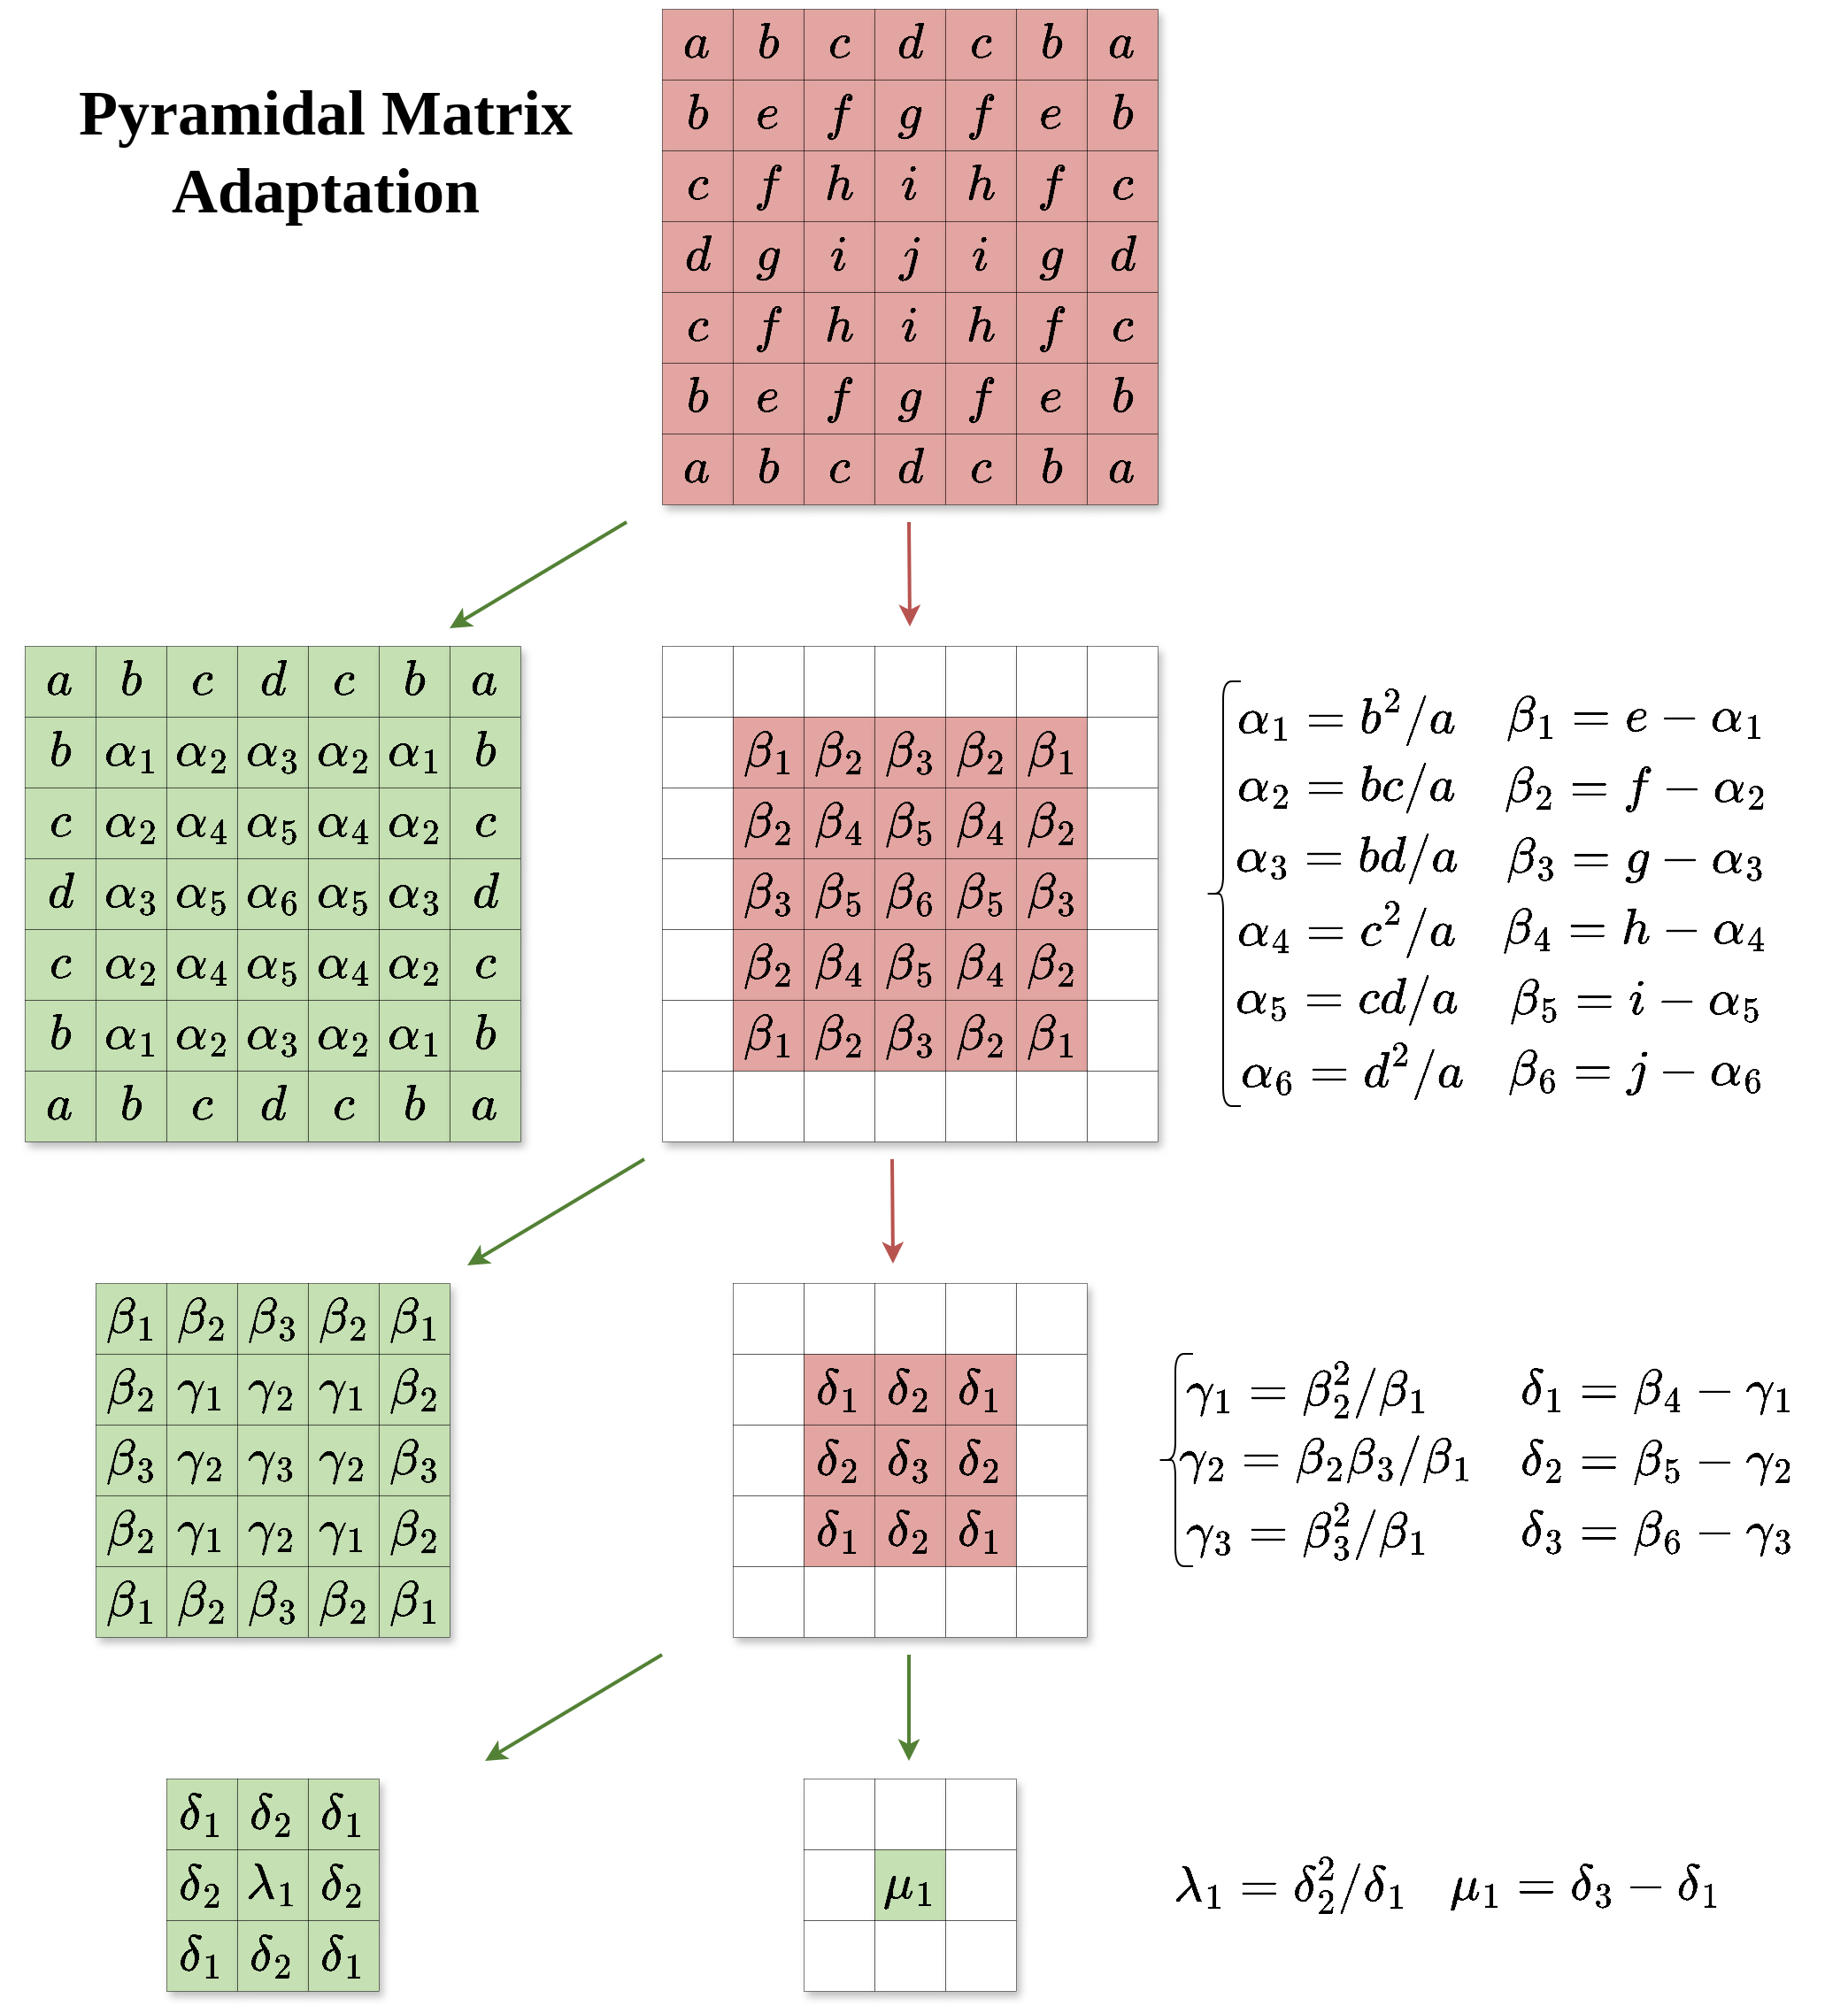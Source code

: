 <mxfile version="24.5.5" type="github">
  <diagram name="第 1 页" id="HLljxCPqEWGQqMkpMw__">
    <mxGraphModel dx="1259" dy="707" grid="1" gridSize="10" guides="1" tooltips="1" connect="1" arrows="1" fold="1" page="1" pageScale="1" pageWidth="827" pageHeight="1169" math="1" shadow="0">
      <root>
        <mxCell id="0" />
        <mxCell id="1" parent="0" />
        <mxCell id="ZNtie60JKz6TvNQizuoV-1" value="&lt;font style=&quot;font-size: 24px;&quot;&gt;$$a$$&lt;/font&gt;" style="rounded=0;whiteSpace=wrap;html=1;strokeWidth=0.25;shadow=1;fillColor=#e3a5a1;fontSize=24;strokeColor=default;" vertex="1" parent="1">
          <mxGeometry x="520" y="40" width="40" height="40" as="geometry" />
        </mxCell>
        <mxCell id="ZNtie60JKz6TvNQizuoV-2" value="&lt;span style=&quot;font-size: 24px;&quot;&gt;$$b$$&lt;/span&gt;" style="rounded=0;whiteSpace=wrap;html=1;strokeWidth=0.25;shadow=1;fillColor=#e3a5a1;fontSize=24;strokeColor=default;" vertex="1" parent="1">
          <mxGeometry x="560" y="40" width="40" height="40" as="geometry" />
        </mxCell>
        <mxCell id="ZNtie60JKz6TvNQizuoV-3" value="&lt;span style=&quot;font-size: 24px;&quot;&gt;$$c$$&lt;/span&gt;" style="rounded=0;whiteSpace=wrap;html=1;strokeWidth=0.25;shadow=1;fillColor=#e3a5a1;fontSize=24;strokeColor=default;" vertex="1" parent="1">
          <mxGeometry x="600" y="40" width="40" height="40" as="geometry" />
        </mxCell>
        <mxCell id="ZNtie60JKz6TvNQizuoV-4" value="&lt;span style=&quot;font-size: 24px;&quot;&gt;$$d$$&lt;/span&gt;" style="rounded=0;whiteSpace=wrap;html=1;strokeWidth=0.25;shadow=1;fillColor=#e3a5a1;fontSize=24;strokeColor=default;" vertex="1" parent="1">
          <mxGeometry x="640" y="40" width="40" height="40" as="geometry" />
        </mxCell>
        <mxCell id="ZNtie60JKz6TvNQizuoV-5" value="&lt;span style=&quot;font-size: 24px;&quot;&gt;$$c$$&lt;/span&gt;" style="rounded=0;whiteSpace=wrap;html=1;strokeWidth=0.25;shadow=1;fillColor=#e3a5a1;fontSize=24;strokeColor=default;" vertex="1" parent="1">
          <mxGeometry x="680" y="40" width="40" height="40" as="geometry" />
        </mxCell>
        <mxCell id="ZNtie60JKz6TvNQizuoV-6" value="&lt;span style=&quot;font-size: 24px;&quot;&gt;$$b$$&lt;/span&gt;" style="rounded=0;whiteSpace=wrap;html=1;strokeWidth=0.25;shadow=1;fillColor=#e3a5a1;fontSize=24;strokeColor=default;" vertex="1" parent="1">
          <mxGeometry x="720" y="40" width="40" height="40" as="geometry" />
        </mxCell>
        <mxCell id="ZNtie60JKz6TvNQizuoV-7" value="&lt;font style=&quot;font-size: 24px;&quot;&gt;$$a$$&lt;/font&gt;" style="rounded=0;whiteSpace=wrap;html=1;strokeWidth=0.25;shadow=1;fillColor=#e3a5a1;fontSize=24;strokeColor=default;" vertex="1" parent="1">
          <mxGeometry x="760" y="40" width="40" height="40" as="geometry" />
        </mxCell>
        <mxCell id="ZNtie60JKz6TvNQizuoV-11" value="&lt;span style=&quot;font-size: 24px;&quot;&gt;$$b$$&lt;/span&gt;" style="rounded=0;whiteSpace=wrap;html=1;strokeWidth=0.25;shadow=1;fillColor=#e3a5a1;fontSize=24;strokeColor=default;" vertex="1" parent="1">
          <mxGeometry x="520" y="80" width="40" height="40" as="geometry" />
        </mxCell>
        <mxCell id="ZNtie60JKz6TvNQizuoV-8" value="&lt;span style=&quot;font-size: 24px;&quot;&gt;$$e$$&lt;/span&gt;" style="rounded=0;whiteSpace=wrap;html=1;strokeWidth=0.25;shadow=1;fillColor=#e3a5a1;fontSize=24;strokeColor=default;" vertex="1" parent="1">
          <mxGeometry x="560" y="80" width="40" height="40" as="geometry" />
        </mxCell>
        <mxCell id="ZNtie60JKz6TvNQizuoV-9" value="&lt;span style=&quot;font-size: 24px;&quot;&gt;$$f$$&lt;/span&gt;" style="rounded=0;whiteSpace=wrap;html=1;strokeWidth=0.25;shadow=1;fillColor=#e3a5a1;fontSize=24;strokeColor=default;" vertex="1" parent="1">
          <mxGeometry x="600" y="80" width="40" height="40" as="geometry" />
        </mxCell>
        <mxCell id="ZNtie60JKz6TvNQizuoV-12" value="&lt;span style=&quot;font-size: 24px;&quot;&gt;$$g$$&lt;/span&gt;" style="rounded=0;whiteSpace=wrap;html=1;strokeWidth=0.25;shadow=1;fillColor=#e3a5a1;fontSize=24;strokeColor=default;" vertex="1" parent="1">
          <mxGeometry x="640" y="80" width="40" height="40" as="geometry" />
        </mxCell>
        <mxCell id="ZNtie60JKz6TvNQizuoV-13" value="$$f$$" style="rounded=0;whiteSpace=wrap;html=1;strokeWidth=0.25;shadow=1;fillColor=#e3a5a1;fontSize=24;strokeColor=default;" vertex="1" parent="1">
          <mxGeometry x="680" y="80" width="40" height="40" as="geometry" />
        </mxCell>
        <mxCell id="ZNtie60JKz6TvNQizuoV-14" value="$$e$$" style="rounded=0;whiteSpace=wrap;html=1;strokeWidth=0.25;shadow=1;fillColor=#e3a5a1;fontSize=24;strokeColor=default;" vertex="1" parent="1">
          <mxGeometry x="720" y="80" width="40" height="40" as="geometry" />
        </mxCell>
        <mxCell id="ZNtie60JKz6TvNQizuoV-15" value="&lt;span style=&quot;font-size: 24px;&quot;&gt;$$b$$&lt;/span&gt;" style="rounded=0;whiteSpace=wrap;html=1;strokeWidth=0.25;shadow=1;fillColor=#e3a5a1;fontSize=24;strokeColor=default;" vertex="1" parent="1">
          <mxGeometry x="760" y="80" width="40" height="40" as="geometry" />
        </mxCell>
        <mxCell id="ZNtie60JKz6TvNQizuoV-16" value="&lt;span style=&quot;font-size: 24px;&quot;&gt;$$c$$&lt;/span&gt;" style="rounded=0;whiteSpace=wrap;html=1;strokeWidth=0.25;shadow=1;fillColor=#e3a5a1;fontSize=24;strokeColor=default;" vertex="1" parent="1">
          <mxGeometry x="520" y="120" width="40" height="40" as="geometry" />
        </mxCell>
        <mxCell id="ZNtie60JKz6TvNQizuoV-17" value="$$f$$" style="rounded=0;whiteSpace=wrap;html=1;strokeWidth=0.25;shadow=1;fillColor=#e3a5a1;fontSize=24;strokeColor=default;" vertex="1" parent="1">
          <mxGeometry x="560" y="120" width="40" height="40" as="geometry" />
        </mxCell>
        <mxCell id="ZNtie60JKz6TvNQizuoV-18" value="&lt;span style=&quot;font-size: 24px;&quot;&gt;$$h$$&lt;/span&gt;" style="rounded=0;whiteSpace=wrap;html=1;strokeWidth=0.25;shadow=1;fillColor=#e3a5a1;fontSize=24;strokeColor=default;" vertex="1" parent="1">
          <mxGeometry x="600" y="120" width="40" height="40" as="geometry" />
        </mxCell>
        <mxCell id="ZNtie60JKz6TvNQizuoV-19" value="&lt;span style=&quot;font-size: 24px;&quot;&gt;$$i$$&lt;/span&gt;" style="rounded=0;whiteSpace=wrap;html=1;strokeWidth=0.25;shadow=1;fillColor=#e3a5a1;fontSize=24;strokeColor=default;" vertex="1" parent="1">
          <mxGeometry x="640" y="120" width="40" height="40" as="geometry" />
        </mxCell>
        <mxCell id="ZNtie60JKz6TvNQizuoV-20" value="$$h$$" style="rounded=0;whiteSpace=wrap;html=1;strokeWidth=0.25;shadow=1;fillColor=#e3a5a1;fontSize=24;strokeColor=default;" vertex="1" parent="1">
          <mxGeometry x="680" y="120" width="40" height="40" as="geometry" />
        </mxCell>
        <mxCell id="ZNtie60JKz6TvNQizuoV-21" value="$$f$$" style="rounded=0;whiteSpace=wrap;html=1;strokeWidth=0.25;shadow=1;fillColor=#e3a5a1;fontSize=24;strokeColor=default;" vertex="1" parent="1">
          <mxGeometry x="720" y="120" width="40" height="40" as="geometry" />
        </mxCell>
        <mxCell id="ZNtie60JKz6TvNQizuoV-22" value="&lt;span style=&quot;font-size: 24px;&quot;&gt;$$c$$&lt;/span&gt;" style="rounded=0;whiteSpace=wrap;html=1;strokeWidth=0.25;shadow=1;fillColor=#e3a5a1;fontSize=24;strokeColor=default;" vertex="1" parent="1">
          <mxGeometry x="760" y="120" width="40" height="40" as="geometry" />
        </mxCell>
        <mxCell id="ZNtie60JKz6TvNQizuoV-24" value="&lt;span style=&quot;font-size: 24px;&quot;&gt;$$d$$&lt;/span&gt;" style="rounded=0;whiteSpace=wrap;html=1;strokeWidth=0.25;shadow=1;fillColor=#e3a5a1;fontSize=24;strokeColor=default;" vertex="1" parent="1">
          <mxGeometry x="520" y="160" width="40" height="40" as="geometry" />
        </mxCell>
        <mxCell id="ZNtie60JKz6TvNQizuoV-25" value="$$g$$" style="rounded=0;whiteSpace=wrap;html=1;strokeWidth=0.25;shadow=1;fillColor=#e3a5a1;fontSize=24;strokeColor=default;" vertex="1" parent="1">
          <mxGeometry x="560" y="160" width="40" height="40" as="geometry" />
        </mxCell>
        <mxCell id="ZNtie60JKz6TvNQizuoV-26" value="$$i$$" style="rounded=0;whiteSpace=wrap;html=1;strokeWidth=0.25;shadow=1;fillColor=#e3a5a1;fontSize=24;strokeColor=default;" vertex="1" parent="1">
          <mxGeometry x="600" y="160" width="40" height="40" as="geometry" />
        </mxCell>
        <mxCell id="ZNtie60JKz6TvNQizuoV-27" value="&lt;span style=&quot;font-size: 24px;&quot;&gt;$$j$$&lt;/span&gt;" style="rounded=0;whiteSpace=wrap;html=1;strokeWidth=0.25;shadow=1;fillColor=#e3a5a1;fontSize=24;strokeColor=default;" vertex="1" parent="1">
          <mxGeometry x="640" y="160" width="40" height="40" as="geometry" />
        </mxCell>
        <mxCell id="ZNtie60JKz6TvNQizuoV-28" value="$$i$$" style="rounded=0;whiteSpace=wrap;html=1;strokeWidth=0.25;shadow=1;fillColor=#e3a5a1;fontSize=24;strokeColor=default;" vertex="1" parent="1">
          <mxGeometry x="680" y="160" width="40" height="40" as="geometry" />
        </mxCell>
        <mxCell id="ZNtie60JKz6TvNQizuoV-29" value="$$g$$" style="rounded=0;whiteSpace=wrap;html=1;strokeWidth=0.25;shadow=1;fillColor=#e3a5a1;fontSize=24;strokeColor=default;" vertex="1" parent="1">
          <mxGeometry x="720" y="160" width="40" height="40" as="geometry" />
        </mxCell>
        <mxCell id="ZNtie60JKz6TvNQizuoV-30" value="&lt;span style=&quot;font-size: 24px;&quot;&gt;$$d$$&lt;/span&gt;" style="rounded=0;whiteSpace=wrap;html=1;strokeWidth=0.25;shadow=1;fillColor=#e3a5a1;fontSize=24;strokeColor=default;" vertex="1" parent="1">
          <mxGeometry x="760" y="160" width="40" height="40" as="geometry" />
        </mxCell>
        <mxCell id="ZNtie60JKz6TvNQizuoV-31" value="&lt;span style=&quot;font-size: 24px;&quot;&gt;$$c$$&lt;/span&gt;" style="rounded=0;whiteSpace=wrap;html=1;strokeWidth=0.25;shadow=1;fillColor=#e3a5a1;fontSize=24;strokeColor=default;" vertex="1" parent="1">
          <mxGeometry x="520" y="200" width="40" height="40" as="geometry" />
        </mxCell>
        <mxCell id="ZNtie60JKz6TvNQizuoV-32" value="$$f$$" style="rounded=0;whiteSpace=wrap;html=1;strokeWidth=0.25;shadow=1;fillColor=#e3a5a1;fontSize=24;strokeColor=default;" vertex="1" parent="1">
          <mxGeometry x="560" y="200" width="40" height="40" as="geometry" />
        </mxCell>
        <mxCell id="ZNtie60JKz6TvNQizuoV-33" value="$$h$$" style="rounded=0;whiteSpace=wrap;html=1;strokeWidth=0.25;shadow=1;fillColor=#e3a5a1;fontSize=24;strokeColor=default;" vertex="1" parent="1">
          <mxGeometry x="600" y="200" width="40" height="40" as="geometry" />
        </mxCell>
        <mxCell id="ZNtie60JKz6TvNQizuoV-34" value="$$i$$" style="rounded=0;whiteSpace=wrap;html=1;strokeWidth=0.25;shadow=1;fillColor=#e3a5a1;fontSize=24;strokeColor=default;" vertex="1" parent="1">
          <mxGeometry x="640" y="200" width="40" height="40" as="geometry" />
        </mxCell>
        <mxCell id="ZNtie60JKz6TvNQizuoV-35" value="$$h$$" style="rounded=0;whiteSpace=wrap;html=1;strokeWidth=0.25;shadow=1;fillColor=#e3a5a1;fontSize=24;strokeColor=default;" vertex="1" parent="1">
          <mxGeometry x="680" y="200" width="40" height="40" as="geometry" />
        </mxCell>
        <mxCell id="ZNtie60JKz6TvNQizuoV-36" value="$$f$$" style="rounded=0;whiteSpace=wrap;html=1;strokeWidth=0.25;shadow=1;fillColor=#e3a5a1;fontSize=24;strokeColor=default;" vertex="1" parent="1">
          <mxGeometry x="720" y="200" width="40" height="40" as="geometry" />
        </mxCell>
        <mxCell id="ZNtie60JKz6TvNQizuoV-37" value="&lt;span style=&quot;font-size: 24px;&quot;&gt;$$c$$&lt;/span&gt;" style="rounded=0;whiteSpace=wrap;html=1;strokeWidth=0.25;shadow=1;fillColor=#e3a5a1;fontSize=24;strokeColor=default;" vertex="1" parent="1">
          <mxGeometry x="760" y="200" width="40" height="40" as="geometry" />
        </mxCell>
        <mxCell id="ZNtie60JKz6TvNQizuoV-38" value="&lt;span style=&quot;font-size: 24px;&quot;&gt;$$b$$&lt;/span&gt;" style="rounded=0;whiteSpace=wrap;html=1;strokeWidth=0.25;shadow=1;fillColor=#e3a5a1;fontSize=24;strokeColor=default;" vertex="1" parent="1">
          <mxGeometry x="520" y="240" width="40" height="40" as="geometry" />
        </mxCell>
        <mxCell id="ZNtie60JKz6TvNQizuoV-39" value="$$e$$" style="rounded=0;whiteSpace=wrap;html=1;strokeWidth=0.25;shadow=1;fillColor=#e3a5a1;fontSize=24;strokeColor=default;" vertex="1" parent="1">
          <mxGeometry x="560" y="240" width="40" height="40" as="geometry" />
        </mxCell>
        <mxCell id="ZNtie60JKz6TvNQizuoV-40" value="$$f$$" style="rounded=0;whiteSpace=wrap;html=1;strokeWidth=0.25;shadow=1;fillColor=#e3a5a1;fontSize=24;strokeColor=default;" vertex="1" parent="1">
          <mxGeometry x="600" y="240" width="40" height="40" as="geometry" />
        </mxCell>
        <mxCell id="ZNtie60JKz6TvNQizuoV-41" value="$$g$$" style="rounded=0;whiteSpace=wrap;html=1;strokeWidth=0.25;shadow=1;fillColor=#e3a5a1;fontSize=24;strokeColor=default;" vertex="1" parent="1">
          <mxGeometry x="640" y="240" width="40" height="40" as="geometry" />
        </mxCell>
        <mxCell id="ZNtie60JKz6TvNQizuoV-42" value="$$f$$" style="rounded=0;whiteSpace=wrap;html=1;strokeWidth=0.25;shadow=1;fillColor=#e3a5a1;fontSize=24;strokeColor=default;" vertex="1" parent="1">
          <mxGeometry x="680" y="240" width="40" height="40" as="geometry" />
        </mxCell>
        <mxCell id="ZNtie60JKz6TvNQizuoV-43" value="$$e$$" style="rounded=0;whiteSpace=wrap;html=1;strokeWidth=0.25;shadow=1;fillColor=#e3a5a1;fontSize=24;strokeColor=default;" vertex="1" parent="1">
          <mxGeometry x="720" y="240" width="40" height="40" as="geometry" />
        </mxCell>
        <mxCell id="ZNtie60JKz6TvNQizuoV-44" value="&lt;span style=&quot;font-size: 24px;&quot;&gt;$$b$$&lt;/span&gt;" style="rounded=0;whiteSpace=wrap;html=1;strokeWidth=0.25;shadow=1;fillColor=#e3a5a1;fontSize=24;strokeColor=default;" vertex="1" parent="1">
          <mxGeometry x="760" y="240" width="40" height="40" as="geometry" />
        </mxCell>
        <mxCell id="ZNtie60JKz6TvNQizuoV-45" value="&lt;font style=&quot;font-size: 24px;&quot;&gt;$$a$$&lt;/font&gt;" style="rounded=0;whiteSpace=wrap;html=1;strokeWidth=0.25;shadow=1;fillColor=#e3a5a1;fontSize=24;strokeColor=default;" vertex="1" parent="1">
          <mxGeometry x="520" y="280" width="40" height="40" as="geometry" />
        </mxCell>
        <mxCell id="ZNtie60JKz6TvNQizuoV-46" value="&lt;span style=&quot;font-size: 24px;&quot;&gt;$$b$$&lt;/span&gt;" style="rounded=0;whiteSpace=wrap;html=1;strokeWidth=0.25;shadow=1;fillColor=#e3a5a1;fontSize=24;strokeColor=default;" vertex="1" parent="1">
          <mxGeometry x="560" y="280" width="40" height="40" as="geometry" />
        </mxCell>
        <mxCell id="ZNtie60JKz6TvNQizuoV-47" value="&lt;span style=&quot;font-size: 24px;&quot;&gt;$$c$$&lt;/span&gt;" style="rounded=0;whiteSpace=wrap;html=1;strokeWidth=0.25;shadow=1;fillColor=#e3a5a1;fontSize=24;strokeColor=default;" vertex="1" parent="1">
          <mxGeometry x="600" y="280" width="40" height="40" as="geometry" />
        </mxCell>
        <mxCell id="ZNtie60JKz6TvNQizuoV-48" value="&lt;span style=&quot;font-size: 24px;&quot;&gt;$$d$$&lt;/span&gt;" style="rounded=0;whiteSpace=wrap;html=1;strokeWidth=0.25;shadow=1;fillColor=#e3a5a1;fontSize=24;strokeColor=default;" vertex="1" parent="1">
          <mxGeometry x="640" y="280" width="40" height="40" as="geometry" />
        </mxCell>
        <mxCell id="ZNtie60JKz6TvNQizuoV-49" value="&lt;span style=&quot;font-size: 24px;&quot;&gt;$$c$$&lt;/span&gt;" style="rounded=0;whiteSpace=wrap;html=1;strokeWidth=0.25;shadow=1;fillColor=#e3a5a1;fontSize=24;strokeColor=default;" vertex="1" parent="1">
          <mxGeometry x="680" y="280" width="40" height="40" as="geometry" />
        </mxCell>
        <mxCell id="ZNtie60JKz6TvNQizuoV-50" value="&lt;span style=&quot;font-size: 24px;&quot;&gt;$$b$$&lt;/span&gt;" style="rounded=0;whiteSpace=wrap;html=1;strokeWidth=0.25;shadow=1;fillColor=#e3a5a1;fontSize=24;strokeColor=default;" vertex="1" parent="1">
          <mxGeometry x="720" y="280" width="40" height="40" as="geometry" />
        </mxCell>
        <mxCell id="ZNtie60JKz6TvNQizuoV-51" value="&lt;font style=&quot;font-size: 24px;&quot;&gt;$$a$$&lt;/font&gt;" style="rounded=0;whiteSpace=wrap;html=1;strokeWidth=0.25;shadow=1;fillColor=#e3a5a1;fontSize=24;strokeColor=default;" vertex="1" parent="1">
          <mxGeometry x="760" y="280" width="40" height="40" as="geometry" />
        </mxCell>
        <mxCell id="ZNtie60JKz6TvNQizuoV-103" value="&lt;font style=&quot;font-size: 24px;&quot;&gt;$$a$$&lt;/font&gt;" style="rounded=0;whiteSpace=wrap;html=1;strokeWidth=0.25;shadow=1;fillColor=#C5E0B3;fontSize=24;strokeColor=default;" vertex="1" parent="1">
          <mxGeometry x="160" y="400" width="40" height="40" as="geometry" />
        </mxCell>
        <mxCell id="ZNtie60JKz6TvNQizuoV-104" value="&lt;span style=&quot;font-size: 24px;&quot;&gt;$$b$$&lt;/span&gt;" style="rounded=0;whiteSpace=wrap;html=1;strokeWidth=0.25;shadow=1;fillColor=#C5E0B3;fontSize=24;strokeColor=default;" vertex="1" parent="1">
          <mxGeometry x="200" y="400" width="40" height="40" as="geometry" />
        </mxCell>
        <mxCell id="ZNtie60JKz6TvNQizuoV-105" value="&lt;span style=&quot;font-size: 24px;&quot;&gt;$$c$$&lt;/span&gt;" style="rounded=0;whiteSpace=wrap;html=1;strokeWidth=0.25;shadow=1;fillColor=#C5E0B3;fontSize=24;strokeColor=default;" vertex="1" parent="1">
          <mxGeometry x="240" y="400" width="40" height="40" as="geometry" />
        </mxCell>
        <mxCell id="ZNtie60JKz6TvNQizuoV-106" value="&lt;span style=&quot;font-size: 24px;&quot;&gt;$$d$$&lt;/span&gt;" style="rounded=0;whiteSpace=wrap;html=1;strokeWidth=0.25;shadow=1;fillColor=#C5E0B3;fontSize=24;strokeColor=default;" vertex="1" parent="1">
          <mxGeometry x="280" y="400" width="40" height="40" as="geometry" />
        </mxCell>
        <mxCell id="ZNtie60JKz6TvNQizuoV-107" value="&lt;span style=&quot;font-size: 24px;&quot;&gt;$$c$$&lt;/span&gt;" style="rounded=0;whiteSpace=wrap;html=1;strokeWidth=0.25;shadow=1;fillColor=#C5E0B3;fontSize=24;strokeColor=default;" vertex="1" parent="1">
          <mxGeometry x="320" y="400" width="40" height="40" as="geometry" />
        </mxCell>
        <mxCell id="ZNtie60JKz6TvNQizuoV-108" value="&lt;span style=&quot;font-size: 24px;&quot;&gt;$$b$$&lt;/span&gt;" style="rounded=0;whiteSpace=wrap;html=1;strokeWidth=0.25;shadow=1;fillColor=#C5E0B3;fontSize=24;strokeColor=default;" vertex="1" parent="1">
          <mxGeometry x="360" y="400" width="40" height="40" as="geometry" />
        </mxCell>
        <mxCell id="ZNtie60JKz6TvNQizuoV-109" value="&lt;font style=&quot;font-size: 24px;&quot;&gt;$$a$$&lt;/font&gt;" style="rounded=0;whiteSpace=wrap;html=1;strokeWidth=0.25;shadow=1;fillColor=#C5E0B3;fontSize=24;strokeColor=default;" vertex="1" parent="1">
          <mxGeometry x="400" y="400" width="40" height="40" as="geometry" />
        </mxCell>
        <mxCell id="ZNtie60JKz6TvNQizuoV-110" value="&lt;span style=&quot;font-size: 24px;&quot;&gt;$$b$$&lt;/span&gt;" style="rounded=0;whiteSpace=wrap;html=1;strokeWidth=0.25;shadow=1;fillColor=#C5E0B3;fontSize=24;strokeColor=default;" vertex="1" parent="1">
          <mxGeometry x="160" y="440" width="40" height="40" as="geometry" />
        </mxCell>
        <mxCell id="ZNtie60JKz6TvNQizuoV-111" value="&lt;span style=&quot;font-size: 24px;&quot;&gt;$$\alpha_1$$&lt;/span&gt;" style="rounded=0;whiteSpace=wrap;html=1;strokeWidth=0.25;shadow=1;fillColor=#C5E0B3;fontSize=24;strokeColor=default;" vertex="1" parent="1">
          <mxGeometry x="200" y="440" width="40" height="40" as="geometry" />
        </mxCell>
        <mxCell id="ZNtie60JKz6TvNQizuoV-112" value="$$\alpha_2$$" style="rounded=0;whiteSpace=wrap;html=1;strokeWidth=0.25;shadow=1;fillColor=#C5E0B3;fontSize=24;strokeColor=default;" vertex="1" parent="1">
          <mxGeometry x="240" y="440" width="40" height="40" as="geometry" />
        </mxCell>
        <mxCell id="ZNtie60JKz6TvNQizuoV-113" value="$$\alpha_3$$" style="rounded=0;whiteSpace=wrap;html=1;strokeWidth=0.25;shadow=1;fillColor=#C5E0B3;fontSize=24;strokeColor=default;" vertex="1" parent="1">
          <mxGeometry x="280" y="440" width="40" height="40" as="geometry" />
        </mxCell>
        <mxCell id="ZNtie60JKz6TvNQizuoV-114" value="$$\alpha_2$$" style="rounded=0;whiteSpace=wrap;html=1;strokeWidth=0.25;shadow=1;fillColor=#C5E0B3;fontSize=24;strokeColor=default;" vertex="1" parent="1">
          <mxGeometry x="320" y="440" width="40" height="40" as="geometry" />
        </mxCell>
        <mxCell id="ZNtie60JKz6TvNQizuoV-115" value="$$\alpha_1$$" style="rounded=0;whiteSpace=wrap;html=1;strokeWidth=0.25;shadow=1;fillColor=#C5E0B3;fontSize=24;strokeColor=default;" vertex="1" parent="1">
          <mxGeometry x="360" y="440" width="40" height="40" as="geometry" />
        </mxCell>
        <mxCell id="ZNtie60JKz6TvNQizuoV-116" value="&lt;span style=&quot;font-size: 24px;&quot;&gt;$$b$$&lt;/span&gt;" style="rounded=0;whiteSpace=wrap;html=1;strokeWidth=0.25;shadow=1;fillColor=#C5E0B3;fontSize=24;strokeColor=default;" vertex="1" parent="1">
          <mxGeometry x="400" y="440" width="40" height="40" as="geometry" />
        </mxCell>
        <mxCell id="ZNtie60JKz6TvNQizuoV-117" value="&lt;span style=&quot;font-size: 24px;&quot;&gt;$$c$$&lt;/span&gt;" style="rounded=0;whiteSpace=wrap;html=1;strokeWidth=0.25;shadow=1;fillColor=#C5E0B3;fontSize=24;strokeColor=default;" vertex="1" parent="1">
          <mxGeometry x="160" y="480" width="40" height="40" as="geometry" />
        </mxCell>
        <mxCell id="ZNtie60JKz6TvNQizuoV-118" value="$$\alpha_2$$" style="rounded=0;whiteSpace=wrap;html=1;strokeWidth=0.25;shadow=1;fillColor=#C5E0B3;fontSize=24;strokeColor=default;" vertex="1" parent="1">
          <mxGeometry x="200" y="480" width="40" height="40" as="geometry" />
        </mxCell>
        <mxCell id="ZNtie60JKz6TvNQizuoV-119" value="$$\alpha_4$$" style="rounded=0;whiteSpace=wrap;html=1;strokeWidth=0.25;shadow=1;fillColor=#C5E0B3;fontSize=24;strokeColor=default;" vertex="1" parent="1">
          <mxGeometry x="240" y="480" width="40" height="40" as="geometry" />
        </mxCell>
        <mxCell id="ZNtie60JKz6TvNQizuoV-120" value="$$\alpha_5$$" style="rounded=0;whiteSpace=wrap;html=1;strokeWidth=0.25;shadow=1;fillColor=#C5E0B3;fontSize=24;strokeColor=default;" vertex="1" parent="1">
          <mxGeometry x="280" y="480" width="40" height="40" as="geometry" />
        </mxCell>
        <mxCell id="ZNtie60JKz6TvNQizuoV-121" value="$$\alpha_4$$" style="rounded=0;whiteSpace=wrap;html=1;strokeWidth=0.25;shadow=1;fillColor=#C5E0B3;fontSize=24;strokeColor=default;" vertex="1" parent="1">
          <mxGeometry x="320" y="480" width="40" height="40" as="geometry" />
        </mxCell>
        <mxCell id="ZNtie60JKz6TvNQizuoV-122" value="$$\alpha_2$$" style="rounded=0;whiteSpace=wrap;html=1;strokeWidth=0.25;shadow=1;fillColor=#C5E0B3;fontSize=24;strokeColor=default;" vertex="1" parent="1">
          <mxGeometry x="360" y="480" width="40" height="40" as="geometry" />
        </mxCell>
        <mxCell id="ZNtie60JKz6TvNQizuoV-123" value="&lt;span style=&quot;font-size: 24px;&quot;&gt;$$c$$&lt;/span&gt;" style="rounded=0;whiteSpace=wrap;html=1;strokeWidth=0.25;shadow=1;fillColor=#C5E0B3;fontSize=24;strokeColor=default;" vertex="1" parent="1">
          <mxGeometry x="400" y="480" width="40" height="40" as="geometry" />
        </mxCell>
        <mxCell id="ZNtie60JKz6TvNQizuoV-124" value="&lt;span style=&quot;font-size: 24px;&quot;&gt;$$d$$&lt;/span&gt;" style="rounded=0;whiteSpace=wrap;html=1;strokeWidth=0.25;shadow=1;fillColor=#C5E0B3;fontSize=24;strokeColor=default;" vertex="1" parent="1">
          <mxGeometry x="160" y="520" width="40" height="40" as="geometry" />
        </mxCell>
        <mxCell id="ZNtie60JKz6TvNQizuoV-125" value="$$\alpha_3$$" style="rounded=0;whiteSpace=wrap;html=1;strokeWidth=0.25;shadow=1;fillColor=#C5E0B3;fontSize=24;strokeColor=default;" vertex="1" parent="1">
          <mxGeometry x="200" y="520" width="40" height="40" as="geometry" />
        </mxCell>
        <mxCell id="ZNtie60JKz6TvNQizuoV-126" value="$$\alpha_5$$" style="rounded=0;whiteSpace=wrap;html=1;strokeWidth=0.25;shadow=1;fillColor=#C5E0B3;fontSize=24;strokeColor=default;" vertex="1" parent="1">
          <mxGeometry x="240" y="520" width="40" height="40" as="geometry" />
        </mxCell>
        <mxCell id="ZNtie60JKz6TvNQizuoV-127" value="$$\alpha_6$$" style="rounded=0;whiteSpace=wrap;html=1;strokeWidth=0.25;shadow=1;fillColor=#C5E0B3;fontSize=24;strokeColor=default;" vertex="1" parent="1">
          <mxGeometry x="280" y="520" width="40" height="40" as="geometry" />
        </mxCell>
        <mxCell id="ZNtie60JKz6TvNQizuoV-128" value="$$\alpha_5$$" style="rounded=0;whiteSpace=wrap;html=1;strokeWidth=0.25;shadow=1;fillColor=#C5E0B3;fontSize=24;strokeColor=default;" vertex="1" parent="1">
          <mxGeometry x="320" y="520" width="40" height="40" as="geometry" />
        </mxCell>
        <mxCell id="ZNtie60JKz6TvNQizuoV-129" value="$$\alpha_3$$" style="rounded=0;whiteSpace=wrap;html=1;strokeWidth=0.25;shadow=1;fillColor=#C5E0B3;fontSize=24;strokeColor=default;" vertex="1" parent="1">
          <mxGeometry x="360" y="520" width="40" height="40" as="geometry" />
        </mxCell>
        <mxCell id="ZNtie60JKz6TvNQizuoV-130" value="&lt;span style=&quot;font-size: 24px;&quot;&gt;$$d$$&lt;/span&gt;" style="rounded=0;whiteSpace=wrap;html=1;strokeWidth=0.25;shadow=1;fillColor=#C5E0B3;fontSize=24;strokeColor=default;" vertex="1" parent="1">
          <mxGeometry x="400" y="520" width="40" height="40" as="geometry" />
        </mxCell>
        <mxCell id="ZNtie60JKz6TvNQizuoV-131" value="&lt;span style=&quot;font-size: 24px;&quot;&gt;$$c$$&lt;/span&gt;" style="rounded=0;whiteSpace=wrap;html=1;strokeWidth=0.25;shadow=1;fillColor=#C5E0B3;fontSize=24;strokeColor=default;" vertex="1" parent="1">
          <mxGeometry x="160" y="560" width="40" height="40" as="geometry" />
        </mxCell>
        <mxCell id="ZNtie60JKz6TvNQizuoV-132" value="$$\alpha_2$$" style="rounded=0;whiteSpace=wrap;html=1;strokeWidth=0.25;shadow=1;fillColor=#C5E0B3;fontSize=24;strokeColor=default;" vertex="1" parent="1">
          <mxGeometry x="200" y="560" width="40" height="40" as="geometry" />
        </mxCell>
        <mxCell id="ZNtie60JKz6TvNQizuoV-133" value="$$\alpha_4$$" style="rounded=0;whiteSpace=wrap;html=1;strokeWidth=0.25;shadow=1;fillColor=#C5E0B3;fontSize=24;strokeColor=default;" vertex="1" parent="1">
          <mxGeometry x="240" y="560" width="40" height="40" as="geometry" />
        </mxCell>
        <mxCell id="ZNtie60JKz6TvNQizuoV-134" value="$$\alpha_5$$" style="rounded=0;whiteSpace=wrap;html=1;strokeWidth=0.25;shadow=1;fillColor=#C5E0B3;fontSize=24;strokeColor=default;" vertex="1" parent="1">
          <mxGeometry x="280" y="560" width="40" height="40" as="geometry" />
        </mxCell>
        <mxCell id="ZNtie60JKz6TvNQizuoV-135" value="$$\alpha_4$$" style="rounded=0;whiteSpace=wrap;html=1;strokeWidth=0.25;shadow=1;fillColor=#C5E0B3;fontSize=24;strokeColor=default;" vertex="1" parent="1">
          <mxGeometry x="320" y="560" width="40" height="40" as="geometry" />
        </mxCell>
        <mxCell id="ZNtie60JKz6TvNQizuoV-136" value="$$\alpha_2$$" style="rounded=0;whiteSpace=wrap;html=1;strokeWidth=0.25;shadow=1;fillColor=#C5E0B3;fontSize=24;strokeColor=default;" vertex="1" parent="1">
          <mxGeometry x="360" y="560" width="40" height="40" as="geometry" />
        </mxCell>
        <mxCell id="ZNtie60JKz6TvNQizuoV-137" value="&lt;span style=&quot;font-size: 24px;&quot;&gt;$$c$$&lt;/span&gt;" style="rounded=0;whiteSpace=wrap;html=1;strokeWidth=0.25;shadow=1;fillColor=#C5E0B3;fontSize=24;strokeColor=default;" vertex="1" parent="1">
          <mxGeometry x="400" y="560" width="40" height="40" as="geometry" />
        </mxCell>
        <mxCell id="ZNtie60JKz6TvNQizuoV-138" value="&lt;span style=&quot;font-size: 24px;&quot;&gt;$$b$$&lt;/span&gt;" style="rounded=0;whiteSpace=wrap;html=1;strokeWidth=0.25;shadow=1;fillColor=#C5E0B3;fontSize=24;strokeColor=default;" vertex="1" parent="1">
          <mxGeometry x="160" y="600" width="40" height="40" as="geometry" />
        </mxCell>
        <mxCell id="ZNtie60JKz6TvNQizuoV-139" value="$$\alpha_1$$" style="rounded=0;whiteSpace=wrap;html=1;strokeWidth=0.25;shadow=1;fillColor=#C5E0B3;fontSize=24;strokeColor=default;" vertex="1" parent="1">
          <mxGeometry x="200" y="600" width="40" height="40" as="geometry" />
        </mxCell>
        <mxCell id="ZNtie60JKz6TvNQizuoV-140" value="$$\alpha_2$$" style="rounded=0;whiteSpace=wrap;html=1;strokeWidth=0.25;shadow=1;fillColor=#C5E0B3;fontSize=24;strokeColor=default;" vertex="1" parent="1">
          <mxGeometry x="240" y="600" width="40" height="40" as="geometry" />
        </mxCell>
        <mxCell id="ZNtie60JKz6TvNQizuoV-141" value="$$\alpha_3$$" style="rounded=0;whiteSpace=wrap;html=1;strokeWidth=0.25;shadow=1;fillColor=#C5E0B3;fontSize=24;strokeColor=default;" vertex="1" parent="1">
          <mxGeometry x="280" y="600" width="40" height="40" as="geometry" />
        </mxCell>
        <mxCell id="ZNtie60JKz6TvNQizuoV-142" value="$$\alpha_2$$" style="rounded=0;whiteSpace=wrap;html=1;strokeWidth=0.25;shadow=1;fillColor=#C5E0B3;fontSize=24;strokeColor=default;" vertex="1" parent="1">
          <mxGeometry x="320" y="600" width="40" height="40" as="geometry" />
        </mxCell>
        <mxCell id="ZNtie60JKz6TvNQizuoV-143" value="$$\alpha_1$$" style="rounded=0;whiteSpace=wrap;html=1;strokeWidth=0.25;shadow=1;fillColor=#C5E0B3;fontSize=24;strokeColor=default;" vertex="1" parent="1">
          <mxGeometry x="360" y="600" width="40" height="40" as="geometry" />
        </mxCell>
        <mxCell id="ZNtie60JKz6TvNQizuoV-144" value="&lt;span style=&quot;font-size: 24px;&quot;&gt;$$b$$&lt;/span&gt;" style="rounded=0;whiteSpace=wrap;html=1;strokeWidth=0.25;shadow=1;fillColor=#C5E0B3;fontSize=24;strokeColor=default;" vertex="1" parent="1">
          <mxGeometry x="400" y="600" width="40" height="40" as="geometry" />
        </mxCell>
        <mxCell id="ZNtie60JKz6TvNQizuoV-145" value="&lt;font style=&quot;font-size: 24px;&quot;&gt;$$a$$&lt;/font&gt;" style="rounded=0;whiteSpace=wrap;html=1;strokeWidth=0.25;shadow=1;fillColor=#C5E0B3;fontSize=24;strokeColor=default;" vertex="1" parent="1">
          <mxGeometry x="160" y="640" width="40" height="40" as="geometry" />
        </mxCell>
        <mxCell id="ZNtie60JKz6TvNQizuoV-146" value="&lt;span style=&quot;font-size: 24px;&quot;&gt;$$b$$&lt;/span&gt;" style="rounded=0;whiteSpace=wrap;html=1;strokeWidth=0.25;shadow=1;fillColor=#C5E0B3;fontSize=24;strokeColor=default;" vertex="1" parent="1">
          <mxGeometry x="200" y="640" width="40" height="40" as="geometry" />
        </mxCell>
        <mxCell id="ZNtie60JKz6TvNQizuoV-147" value="&lt;span style=&quot;font-size: 24px;&quot;&gt;$$c$$&lt;/span&gt;" style="rounded=0;whiteSpace=wrap;html=1;strokeWidth=0.25;shadow=1;fillColor=#C5E0B3;fontSize=24;strokeColor=default;" vertex="1" parent="1">
          <mxGeometry x="240" y="640" width="40" height="40" as="geometry" />
        </mxCell>
        <mxCell id="ZNtie60JKz6TvNQizuoV-148" value="&lt;span style=&quot;font-size: 24px;&quot;&gt;$$d$$&lt;/span&gt;" style="rounded=0;whiteSpace=wrap;html=1;strokeWidth=0.25;shadow=1;fillColor=#C5E0B3;fontSize=24;strokeColor=default;" vertex="1" parent="1">
          <mxGeometry x="280" y="640" width="40" height="40" as="geometry" />
        </mxCell>
        <mxCell id="ZNtie60JKz6TvNQizuoV-149" value="&lt;span style=&quot;font-size: 24px;&quot;&gt;$$c$$&lt;/span&gt;" style="rounded=0;whiteSpace=wrap;html=1;strokeWidth=0.25;shadow=1;fillColor=#C5E0B3;fontSize=24;strokeColor=default;" vertex="1" parent="1">
          <mxGeometry x="320" y="640" width="40" height="40" as="geometry" />
        </mxCell>
        <mxCell id="ZNtie60JKz6TvNQizuoV-150" value="&lt;span style=&quot;font-size: 24px;&quot;&gt;$$b$$&lt;/span&gt;" style="rounded=0;whiteSpace=wrap;html=1;strokeWidth=0.25;shadow=1;fillColor=#C5E0B3;fontSize=24;strokeColor=default;" vertex="1" parent="1">
          <mxGeometry x="360" y="640" width="40" height="40" as="geometry" />
        </mxCell>
        <mxCell id="ZNtie60JKz6TvNQizuoV-151" value="&lt;font style=&quot;font-size: 24px;&quot;&gt;$$a$$&lt;/font&gt;" style="rounded=0;whiteSpace=wrap;html=1;strokeWidth=0.25;shadow=1;fillColor=#C5E0B3;fontSize=24;strokeColor=default;" vertex="1" parent="1">
          <mxGeometry x="400" y="640" width="40" height="40" as="geometry" />
        </mxCell>
        <mxCell id="ZNtie60JKz6TvNQizuoV-152" value="" style="rounded=0;whiteSpace=wrap;html=1;strokeWidth=0.25;shadow=1;fontSize=24;strokeColor=default;" vertex="1" parent="1">
          <mxGeometry x="520" y="400" width="40" height="40" as="geometry" />
        </mxCell>
        <mxCell id="ZNtie60JKz6TvNQizuoV-153" value="" style="rounded=0;whiteSpace=wrap;html=1;strokeWidth=0.25;shadow=1;fontSize=24;strokeColor=default;" vertex="1" parent="1">
          <mxGeometry x="560" y="400" width="40" height="40" as="geometry" />
        </mxCell>
        <mxCell id="ZNtie60JKz6TvNQizuoV-154" value="" style="rounded=0;whiteSpace=wrap;html=1;strokeWidth=0.25;shadow=1;fontSize=24;strokeColor=default;" vertex="1" parent="1">
          <mxGeometry x="600" y="400" width="40" height="40" as="geometry" />
        </mxCell>
        <mxCell id="ZNtie60JKz6TvNQizuoV-155" value="" style="rounded=0;whiteSpace=wrap;html=1;strokeWidth=0.25;shadow=1;fontSize=24;strokeColor=default;" vertex="1" parent="1">
          <mxGeometry x="640" y="400" width="40" height="40" as="geometry" />
        </mxCell>
        <mxCell id="ZNtie60JKz6TvNQizuoV-156" value="" style="rounded=0;whiteSpace=wrap;html=1;strokeWidth=0.25;shadow=1;fontSize=24;strokeColor=default;" vertex="1" parent="1">
          <mxGeometry x="680" y="400" width="40" height="40" as="geometry" />
        </mxCell>
        <mxCell id="ZNtie60JKz6TvNQizuoV-157" value="" style="rounded=0;whiteSpace=wrap;html=1;strokeWidth=0.25;shadow=1;fontSize=24;strokeColor=default;" vertex="1" parent="1">
          <mxGeometry x="720" y="400" width="40" height="40" as="geometry" />
        </mxCell>
        <mxCell id="ZNtie60JKz6TvNQizuoV-158" value="" style="rounded=0;whiteSpace=wrap;html=1;strokeWidth=0.25;shadow=1;fontSize=24;strokeColor=default;" vertex="1" parent="1">
          <mxGeometry x="760" y="400" width="40" height="40" as="geometry" />
        </mxCell>
        <mxCell id="ZNtie60JKz6TvNQizuoV-159" value="" style="rounded=0;whiteSpace=wrap;html=1;strokeWidth=0.25;shadow=1;fontSize=24;strokeColor=default;" vertex="1" parent="1">
          <mxGeometry x="520" y="440" width="40" height="40" as="geometry" />
        </mxCell>
        <mxCell id="ZNtie60JKz6TvNQizuoV-160" value="&lt;span style=&quot;font-size: 24px;&quot;&gt;$$\beta_1$$&lt;/span&gt;" style="rounded=0;whiteSpace=wrap;html=1;strokeWidth=0.25;shadow=1;fillColor=#E3A5A1;fontSize=24;strokeColor=default;" vertex="1" parent="1">
          <mxGeometry x="560" y="440" width="40" height="40" as="geometry" />
        </mxCell>
        <mxCell id="ZNtie60JKz6TvNQizuoV-161" value="$$\beta_2$$" style="rounded=0;whiteSpace=wrap;html=1;strokeWidth=0.25;shadow=1;fillColor=#E3A5A1;fontSize=24;strokeColor=default;" vertex="1" parent="1">
          <mxGeometry x="600" y="440" width="40" height="40" as="geometry" />
        </mxCell>
        <mxCell id="ZNtie60JKz6TvNQizuoV-162" value="$$\beta_3$$" style="rounded=0;whiteSpace=wrap;html=1;strokeWidth=0.25;shadow=1;fillColor=#E3A5A1;fontSize=24;strokeColor=default;" vertex="1" parent="1">
          <mxGeometry x="640" y="440" width="40" height="40" as="geometry" />
        </mxCell>
        <mxCell id="ZNtie60JKz6TvNQizuoV-163" value="$$\beta_2$$" style="rounded=0;whiteSpace=wrap;html=1;strokeWidth=0.25;shadow=1;fillColor=#E3A5A1;fontSize=24;strokeColor=default;" vertex="1" parent="1">
          <mxGeometry x="680" y="440" width="40" height="40" as="geometry" />
        </mxCell>
        <mxCell id="ZNtie60JKz6TvNQizuoV-164" value="$$\beta_1$$" style="rounded=0;whiteSpace=wrap;html=1;strokeWidth=0.25;shadow=1;fillColor=#E3A5A1;fontSize=24;strokeColor=default;" vertex="1" parent="1">
          <mxGeometry x="720" y="440" width="40" height="40" as="geometry" />
        </mxCell>
        <mxCell id="ZNtie60JKz6TvNQizuoV-165" value="" style="rounded=0;whiteSpace=wrap;html=1;strokeWidth=0.25;shadow=1;fontSize=24;strokeColor=default;" vertex="1" parent="1">
          <mxGeometry x="760" y="440" width="40" height="40" as="geometry" />
        </mxCell>
        <mxCell id="ZNtie60JKz6TvNQizuoV-166" value="" style="rounded=0;whiteSpace=wrap;html=1;strokeWidth=0.25;shadow=1;fontSize=24;strokeColor=default;" vertex="1" parent="1">
          <mxGeometry x="520" y="480" width="40" height="40" as="geometry" />
        </mxCell>
        <mxCell id="ZNtie60JKz6TvNQizuoV-167" value="$$\beta_2$$" style="rounded=0;whiteSpace=wrap;html=1;strokeWidth=0.25;shadow=1;fillColor=#E3A5A1;fontSize=24;strokeColor=default;" vertex="1" parent="1">
          <mxGeometry x="560" y="480" width="40" height="40" as="geometry" />
        </mxCell>
        <mxCell id="ZNtie60JKz6TvNQizuoV-168" value="$$\beta_4$$" style="rounded=0;whiteSpace=wrap;html=1;strokeWidth=0.25;shadow=1;fillColor=#E3A5A1;fontSize=24;strokeColor=default;" vertex="1" parent="1">
          <mxGeometry x="600" y="480" width="40" height="40" as="geometry" />
        </mxCell>
        <mxCell id="ZNtie60JKz6TvNQizuoV-169" value="$$\beta_5$$" style="rounded=0;whiteSpace=wrap;html=1;strokeWidth=0.25;shadow=1;fillColor=#E3A5A1;fontSize=24;strokeColor=default;" vertex="1" parent="1">
          <mxGeometry x="640" y="480" width="40" height="40" as="geometry" />
        </mxCell>
        <mxCell id="ZNtie60JKz6TvNQizuoV-170" value="$$\beta_4$$" style="rounded=0;whiteSpace=wrap;html=1;strokeWidth=0.25;shadow=1;fillColor=#E3A5A1;fontSize=24;strokeColor=default;" vertex="1" parent="1">
          <mxGeometry x="680" y="480" width="40" height="40" as="geometry" />
        </mxCell>
        <mxCell id="ZNtie60JKz6TvNQizuoV-171" value="$$\beta_2$$" style="rounded=0;whiteSpace=wrap;html=1;strokeWidth=0.25;shadow=1;fillColor=#E3A5A1;fontSize=24;strokeColor=default;" vertex="1" parent="1">
          <mxGeometry x="720" y="480" width="40" height="40" as="geometry" />
        </mxCell>
        <mxCell id="ZNtie60JKz6TvNQizuoV-172" value="" style="rounded=0;whiteSpace=wrap;html=1;strokeWidth=0.25;shadow=1;fontSize=24;strokeColor=default;" vertex="1" parent="1">
          <mxGeometry x="760" y="480" width="40" height="40" as="geometry" />
        </mxCell>
        <mxCell id="ZNtie60JKz6TvNQizuoV-173" value="" style="rounded=0;whiteSpace=wrap;html=1;strokeWidth=0.25;shadow=1;fontSize=24;strokeColor=default;" vertex="1" parent="1">
          <mxGeometry x="520" y="520" width="40" height="40" as="geometry" />
        </mxCell>
        <mxCell id="ZNtie60JKz6TvNQizuoV-174" value="$$\beta_3$$" style="rounded=0;whiteSpace=wrap;html=1;strokeWidth=0.25;shadow=1;fillColor=#E3A5A1;fontSize=24;strokeColor=default;" vertex="1" parent="1">
          <mxGeometry x="560" y="520" width="40" height="40" as="geometry" />
        </mxCell>
        <mxCell id="ZNtie60JKz6TvNQizuoV-175" value="$$\beta_5$$" style="rounded=0;whiteSpace=wrap;html=1;strokeWidth=0.25;shadow=1;fillColor=#E3A5A1;fontSize=24;strokeColor=default;" vertex="1" parent="1">
          <mxGeometry x="600" y="520" width="40" height="40" as="geometry" />
        </mxCell>
        <mxCell id="ZNtie60JKz6TvNQizuoV-176" value="$$\beta_6$$" style="rounded=0;whiteSpace=wrap;html=1;strokeWidth=0.25;shadow=1;fillColor=#E3A5A1;fontSize=24;strokeColor=default;" vertex="1" parent="1">
          <mxGeometry x="640" y="520" width="40" height="40" as="geometry" />
        </mxCell>
        <mxCell id="ZNtie60JKz6TvNQizuoV-177" value="$$\beta_5$$" style="rounded=0;whiteSpace=wrap;html=1;strokeWidth=0.25;shadow=1;fillColor=#E3A5A1;fontSize=24;strokeColor=default;" vertex="1" parent="1">
          <mxGeometry x="680" y="520" width="40" height="40" as="geometry" />
        </mxCell>
        <mxCell id="ZNtie60JKz6TvNQizuoV-178" value="$$\beta_3$$" style="rounded=0;whiteSpace=wrap;html=1;strokeWidth=0.25;shadow=1;fillColor=#E3A5A1;fontSize=24;strokeColor=default;" vertex="1" parent="1">
          <mxGeometry x="720" y="520" width="40" height="40" as="geometry" />
        </mxCell>
        <mxCell id="ZNtie60JKz6TvNQizuoV-179" value="" style="rounded=0;whiteSpace=wrap;html=1;strokeWidth=0.25;shadow=1;fontSize=24;strokeColor=default;" vertex="1" parent="1">
          <mxGeometry x="760" y="520" width="40" height="40" as="geometry" />
        </mxCell>
        <mxCell id="ZNtie60JKz6TvNQizuoV-180" value="" style="rounded=0;whiteSpace=wrap;html=1;strokeWidth=0.25;shadow=1;fontSize=24;strokeColor=default;" vertex="1" parent="1">
          <mxGeometry x="520" y="560" width="40" height="40" as="geometry" />
        </mxCell>
        <mxCell id="ZNtie60JKz6TvNQizuoV-181" value="$$\beta_2$$" style="rounded=0;whiteSpace=wrap;html=1;strokeWidth=0.25;shadow=1;fillColor=#E3A5A1;fontSize=24;strokeColor=default;" vertex="1" parent="1">
          <mxGeometry x="560" y="560" width="40" height="40" as="geometry" />
        </mxCell>
        <mxCell id="ZNtie60JKz6TvNQizuoV-182" value="$$\beta_4$$" style="rounded=0;whiteSpace=wrap;html=1;strokeWidth=0.25;shadow=1;fillColor=#E3A5A1;fontSize=24;strokeColor=default;" vertex="1" parent="1">
          <mxGeometry x="600" y="560" width="40" height="40" as="geometry" />
        </mxCell>
        <mxCell id="ZNtie60JKz6TvNQizuoV-183" value="$$\beta_5$$" style="rounded=0;whiteSpace=wrap;html=1;strokeWidth=0.25;shadow=1;fillColor=#E3A5A1;fontSize=24;strokeColor=default;" vertex="1" parent="1">
          <mxGeometry x="640" y="560" width="40" height="40" as="geometry" />
        </mxCell>
        <mxCell id="ZNtie60JKz6TvNQizuoV-184" value="$$\beta_4$$" style="rounded=0;whiteSpace=wrap;html=1;strokeWidth=0.25;shadow=1;fillColor=#E3A5A1;fontSize=24;strokeColor=default;" vertex="1" parent="1">
          <mxGeometry x="680" y="560" width="40" height="40" as="geometry" />
        </mxCell>
        <mxCell id="ZNtie60JKz6TvNQizuoV-185" value="$$\beta_2$$" style="rounded=0;whiteSpace=wrap;html=1;strokeWidth=0.25;shadow=1;fillColor=#E3A5A1;fontSize=24;strokeColor=default;" vertex="1" parent="1">
          <mxGeometry x="720" y="560" width="40" height="40" as="geometry" />
        </mxCell>
        <mxCell id="ZNtie60JKz6TvNQizuoV-186" value="" style="rounded=0;whiteSpace=wrap;html=1;strokeWidth=0.25;shadow=1;fontSize=24;strokeColor=default;" vertex="1" parent="1">
          <mxGeometry x="760" y="560" width="40" height="40" as="geometry" />
        </mxCell>
        <mxCell id="ZNtie60JKz6TvNQizuoV-187" value="" style="rounded=0;whiteSpace=wrap;html=1;strokeWidth=0.25;shadow=1;fontSize=24;strokeColor=default;" vertex="1" parent="1">
          <mxGeometry x="520" y="600" width="40" height="40" as="geometry" />
        </mxCell>
        <mxCell id="ZNtie60JKz6TvNQizuoV-188" value="$$\beta_1$$" style="rounded=0;whiteSpace=wrap;html=1;strokeWidth=0.25;shadow=1;fillColor=#E3A5A1;fontSize=24;strokeColor=default;" vertex="1" parent="1">
          <mxGeometry x="560" y="600" width="40" height="40" as="geometry" />
        </mxCell>
        <mxCell id="ZNtie60JKz6TvNQizuoV-189" value="$$\beta_2$$" style="rounded=0;whiteSpace=wrap;html=1;strokeWidth=0.25;shadow=1;fillColor=#E3A5A1;fontSize=24;strokeColor=default;" vertex="1" parent="1">
          <mxGeometry x="600" y="600" width="40" height="40" as="geometry" />
        </mxCell>
        <mxCell id="ZNtie60JKz6TvNQizuoV-190" value="$$\beta_3$$" style="rounded=0;whiteSpace=wrap;html=1;strokeWidth=0.25;shadow=1;fillColor=#E3A5A1;fontSize=24;strokeColor=default;" vertex="1" parent="1">
          <mxGeometry x="640" y="600" width="40" height="40" as="geometry" />
        </mxCell>
        <mxCell id="ZNtie60JKz6TvNQizuoV-191" value="$$\beta_2$$" style="rounded=0;whiteSpace=wrap;html=1;strokeWidth=0.25;shadow=1;fillColor=#E3A5A1;fontSize=24;strokeColor=default;" vertex="1" parent="1">
          <mxGeometry x="680" y="600" width="40" height="40" as="geometry" />
        </mxCell>
        <mxCell id="ZNtie60JKz6TvNQizuoV-192" value="$$\beta_1$$" style="rounded=0;whiteSpace=wrap;html=1;strokeWidth=0.25;shadow=1;fillColor=#E3A5A1;fontSize=24;strokeColor=default;" vertex="1" parent="1">
          <mxGeometry x="720" y="600" width="40" height="40" as="geometry" />
        </mxCell>
        <mxCell id="ZNtie60JKz6TvNQizuoV-193" value="" style="rounded=0;whiteSpace=wrap;html=1;strokeWidth=0.25;shadow=1;fontSize=24;strokeColor=default;" vertex="1" parent="1">
          <mxGeometry x="760" y="600" width="40" height="40" as="geometry" />
        </mxCell>
        <mxCell id="ZNtie60JKz6TvNQizuoV-194" value="" style="rounded=0;whiteSpace=wrap;html=1;strokeWidth=0.25;shadow=1;fontSize=24;strokeColor=default;" vertex="1" parent="1">
          <mxGeometry x="520" y="640" width="40" height="40" as="geometry" />
        </mxCell>
        <mxCell id="ZNtie60JKz6TvNQizuoV-195" value="" style="rounded=0;whiteSpace=wrap;html=1;strokeWidth=0.25;shadow=1;fontSize=24;strokeColor=default;" vertex="1" parent="1">
          <mxGeometry x="560" y="640" width="40" height="40" as="geometry" />
        </mxCell>
        <mxCell id="ZNtie60JKz6TvNQizuoV-196" value="" style="rounded=0;whiteSpace=wrap;html=1;strokeWidth=0.25;shadow=1;fontSize=24;strokeColor=default;" vertex="1" parent="1">
          <mxGeometry x="600" y="640" width="40" height="40" as="geometry" />
        </mxCell>
        <mxCell id="ZNtie60JKz6TvNQizuoV-197" value="" style="rounded=0;whiteSpace=wrap;html=1;strokeWidth=0.25;shadow=1;fontSize=24;strokeColor=default;" vertex="1" parent="1">
          <mxGeometry x="640" y="640" width="40" height="40" as="geometry" />
        </mxCell>
        <mxCell id="ZNtie60JKz6TvNQizuoV-198" value="" style="rounded=0;whiteSpace=wrap;html=1;strokeWidth=0.25;shadow=1;fontSize=24;strokeColor=default;" vertex="1" parent="1">
          <mxGeometry x="680" y="640" width="40" height="40" as="geometry" />
        </mxCell>
        <mxCell id="ZNtie60JKz6TvNQizuoV-199" value="" style="rounded=0;whiteSpace=wrap;html=1;strokeWidth=0.25;shadow=1;fontSize=24;strokeColor=default;" vertex="1" parent="1">
          <mxGeometry x="720" y="640" width="40" height="40" as="geometry" />
        </mxCell>
        <mxCell id="ZNtie60JKz6TvNQizuoV-200" value="" style="rounded=0;whiteSpace=wrap;html=1;strokeWidth=0.25;shadow=1;fontSize=24;strokeColor=default;" vertex="1" parent="1">
          <mxGeometry x="760" y="640" width="40" height="40" as="geometry" />
        </mxCell>
        <mxCell id="ZNtie60JKz6TvNQizuoV-201" value="&lt;span style=&quot;font-size: 24px;&quot;&gt;$$\beta_1$$&lt;/span&gt;" style="rounded=0;whiteSpace=wrap;html=1;strokeWidth=0.25;shadow=1;fillColor=#C5E0B3;fontSize=24;strokeColor=default;" vertex="1" parent="1">
          <mxGeometry x="200" y="760" width="40" height="40" as="geometry" />
        </mxCell>
        <mxCell id="ZNtie60JKz6TvNQizuoV-202" value="$$\beta_2$$" style="rounded=0;whiteSpace=wrap;html=1;strokeWidth=0.25;shadow=1;fillColor=#C5E0B3;fontSize=24;strokeColor=default;" vertex="1" parent="1">
          <mxGeometry x="240" y="760" width="40" height="40" as="geometry" />
        </mxCell>
        <mxCell id="ZNtie60JKz6TvNQizuoV-203" value="$$\beta_3$$" style="rounded=0;whiteSpace=wrap;html=1;strokeWidth=0.25;shadow=1;fillColor=#C5E0B3;fontSize=24;strokeColor=default;" vertex="1" parent="1">
          <mxGeometry x="280" y="760" width="40" height="40" as="geometry" />
        </mxCell>
        <mxCell id="ZNtie60JKz6TvNQizuoV-204" value="$$\beta_2$$" style="rounded=0;whiteSpace=wrap;html=1;strokeWidth=0.25;shadow=1;fillColor=#C5E0B3;fontSize=24;strokeColor=default;" vertex="1" parent="1">
          <mxGeometry x="320" y="760" width="40" height="40" as="geometry" />
        </mxCell>
        <mxCell id="ZNtie60JKz6TvNQizuoV-205" value="$$\beta_1$$" style="rounded=0;whiteSpace=wrap;html=1;strokeWidth=0.25;shadow=1;fillColor=#C5E0B3;fontSize=24;strokeColor=default;" vertex="1" parent="1">
          <mxGeometry x="360" y="760" width="40" height="40" as="geometry" />
        </mxCell>
        <mxCell id="ZNtie60JKz6TvNQizuoV-207" value="$$\beta_2$$" style="rounded=0;whiteSpace=wrap;html=1;strokeWidth=0.25;shadow=1;fillColor=#C5E0B3;fontSize=24;strokeColor=default;" vertex="1" parent="1">
          <mxGeometry x="200" y="800" width="40" height="40" as="geometry" />
        </mxCell>
        <mxCell id="ZNtie60JKz6TvNQizuoV-208" value="$$\gamma_1$$" style="rounded=0;whiteSpace=wrap;html=1;strokeWidth=0.25;shadow=1;fillColor=#C5E0B3;fontSize=24;strokeColor=default;" vertex="1" parent="1">
          <mxGeometry x="240" y="800" width="40" height="40" as="geometry" />
        </mxCell>
        <mxCell id="ZNtie60JKz6TvNQizuoV-209" value="$$\gamma_2$$" style="rounded=0;whiteSpace=wrap;html=1;strokeWidth=0.25;shadow=1;fillColor=#C5E0B3;fontSize=24;strokeColor=default;" vertex="1" parent="1">
          <mxGeometry x="280" y="800" width="40" height="40" as="geometry" />
        </mxCell>
        <mxCell id="ZNtie60JKz6TvNQizuoV-210" value="$$\gamma_1$$" style="rounded=0;whiteSpace=wrap;html=1;strokeWidth=0.25;shadow=1;fillColor=#C5E0B3;fontSize=24;strokeColor=default;" vertex="1" parent="1">
          <mxGeometry x="320" y="800" width="40" height="40" as="geometry" />
        </mxCell>
        <mxCell id="ZNtie60JKz6TvNQizuoV-211" value="$$\beta_2$$" style="rounded=0;whiteSpace=wrap;html=1;strokeWidth=0.25;shadow=1;fillColor=#C5E0B3;fontSize=24;strokeColor=default;" vertex="1" parent="1">
          <mxGeometry x="360" y="800" width="40" height="40" as="geometry" />
        </mxCell>
        <mxCell id="ZNtie60JKz6TvNQizuoV-213" value="$$\beta_3$$" style="rounded=0;whiteSpace=wrap;html=1;strokeWidth=0.25;shadow=1;fillColor=#C5E0B3;fontSize=24;strokeColor=default;" vertex="1" parent="1">
          <mxGeometry x="200" y="840" width="40" height="40" as="geometry" />
        </mxCell>
        <mxCell id="ZNtie60JKz6TvNQizuoV-214" value="$$\gamma_2$$" style="rounded=0;whiteSpace=wrap;html=1;strokeWidth=0.25;shadow=1;fillColor=#C5E0B3;fontSize=24;strokeColor=default;" vertex="1" parent="1">
          <mxGeometry x="240" y="840" width="40" height="40" as="geometry" />
        </mxCell>
        <mxCell id="ZNtie60JKz6TvNQizuoV-215" value="$$\gamma_3$$" style="rounded=0;whiteSpace=wrap;html=1;strokeWidth=0.25;shadow=1;fillColor=#C5E0B3;fontSize=24;strokeColor=default;" vertex="1" parent="1">
          <mxGeometry x="280" y="840" width="40" height="40" as="geometry" />
        </mxCell>
        <mxCell id="ZNtie60JKz6TvNQizuoV-216" value="$$\gamma_2$$" style="rounded=0;whiteSpace=wrap;html=1;strokeWidth=0.25;shadow=1;fillColor=#C5E0B3;fontSize=24;strokeColor=default;" vertex="1" parent="1">
          <mxGeometry x="320" y="840" width="40" height="40" as="geometry" />
        </mxCell>
        <mxCell id="ZNtie60JKz6TvNQizuoV-217" value="$$\beta_3$$" style="rounded=0;whiteSpace=wrap;html=1;strokeWidth=0.25;shadow=1;fillColor=#C5E0B3;fontSize=24;strokeColor=default;" vertex="1" parent="1">
          <mxGeometry x="360" y="840" width="40" height="40" as="geometry" />
        </mxCell>
        <mxCell id="ZNtie60JKz6TvNQizuoV-219" value="$$\beta_2$$" style="rounded=0;whiteSpace=wrap;html=1;strokeWidth=0.25;shadow=1;fillColor=#C5E0B3;fontSize=24;strokeColor=default;" vertex="1" parent="1">
          <mxGeometry x="200" y="880" width="40" height="40" as="geometry" />
        </mxCell>
        <mxCell id="ZNtie60JKz6TvNQizuoV-220" value="$$\gamma_1$$" style="rounded=0;whiteSpace=wrap;html=1;strokeWidth=0.25;shadow=1;fillColor=#C5E0B3;fontSize=24;strokeColor=default;" vertex="1" parent="1">
          <mxGeometry x="240" y="880" width="40" height="40" as="geometry" />
        </mxCell>
        <mxCell id="ZNtie60JKz6TvNQizuoV-221" value="$$\gamma_2$$" style="rounded=0;whiteSpace=wrap;html=1;strokeWidth=0.25;shadow=1;fillColor=#C5E0B3;fontSize=24;strokeColor=default;" vertex="1" parent="1">
          <mxGeometry x="280" y="880" width="40" height="40" as="geometry" />
        </mxCell>
        <mxCell id="ZNtie60JKz6TvNQizuoV-222" value="$$\gamma_1$$" style="rounded=0;whiteSpace=wrap;html=1;strokeWidth=0.25;shadow=1;fillColor=#C5E0B3;fontSize=24;strokeColor=default;" vertex="1" parent="1">
          <mxGeometry x="320" y="880" width="40" height="40" as="geometry" />
        </mxCell>
        <mxCell id="ZNtie60JKz6TvNQizuoV-223" value="$$\beta_2$$" style="rounded=0;whiteSpace=wrap;html=1;strokeWidth=0.25;shadow=1;fillColor=#C5E0B3;fontSize=24;strokeColor=default;" vertex="1" parent="1">
          <mxGeometry x="360" y="880" width="40" height="40" as="geometry" />
        </mxCell>
        <mxCell id="ZNtie60JKz6TvNQizuoV-225" value="$$\beta_1$$" style="rounded=0;whiteSpace=wrap;html=1;strokeWidth=0.25;shadow=1;fillColor=#C5E0B3;fontSize=24;strokeColor=default;" vertex="1" parent="1">
          <mxGeometry x="200" y="920" width="40" height="40" as="geometry" />
        </mxCell>
        <mxCell id="ZNtie60JKz6TvNQizuoV-226" value="$$\beta_2$$" style="rounded=0;whiteSpace=wrap;html=1;strokeWidth=0.25;shadow=1;fillColor=#C5E0B3;fontSize=24;strokeColor=default;" vertex="1" parent="1">
          <mxGeometry x="240" y="920" width="40" height="40" as="geometry" />
        </mxCell>
        <mxCell id="ZNtie60JKz6TvNQizuoV-227" value="$$\beta_3$$" style="rounded=0;whiteSpace=wrap;html=1;strokeWidth=0.25;shadow=1;fillColor=#C5E0B3;fontSize=24;strokeColor=default;" vertex="1" parent="1">
          <mxGeometry x="280" y="920" width="40" height="40" as="geometry" />
        </mxCell>
        <mxCell id="ZNtie60JKz6TvNQizuoV-228" value="$$\beta_2$$" style="rounded=0;whiteSpace=wrap;html=1;strokeWidth=0.25;shadow=1;fillColor=#C5E0B3;fontSize=24;strokeColor=default;" vertex="1" parent="1">
          <mxGeometry x="320" y="920" width="40" height="40" as="geometry" />
        </mxCell>
        <mxCell id="ZNtie60JKz6TvNQizuoV-229" value="$$\beta_1$$" style="rounded=0;whiteSpace=wrap;html=1;strokeWidth=0.25;shadow=1;fillColor=#C5E0B3;fontSize=24;strokeColor=default;" vertex="1" parent="1">
          <mxGeometry x="360" y="920" width="40" height="40" as="geometry" />
        </mxCell>
        <mxCell id="ZNtie60JKz6TvNQizuoV-237" value="" style="rounded=0;whiteSpace=wrap;html=1;strokeWidth=0.25;shadow=1;fontSize=24;strokeColor=default;" vertex="1" parent="1">
          <mxGeometry x="560" y="760" width="40" height="40" as="geometry" />
        </mxCell>
        <mxCell id="ZNtie60JKz6TvNQizuoV-238" value="" style="rounded=0;whiteSpace=wrap;html=1;strokeWidth=0.25;shadow=1;fontSize=24;strokeColor=default;" vertex="1" parent="1">
          <mxGeometry x="600" y="760" width="40" height="40" as="geometry" />
        </mxCell>
        <mxCell id="ZNtie60JKz6TvNQizuoV-239" value="" style="rounded=0;whiteSpace=wrap;html=1;strokeWidth=0.25;shadow=1;fontSize=24;strokeColor=default;" vertex="1" parent="1">
          <mxGeometry x="640" y="760" width="40" height="40" as="geometry" />
        </mxCell>
        <mxCell id="ZNtie60JKz6TvNQizuoV-240" value="" style="rounded=0;whiteSpace=wrap;html=1;strokeWidth=0.25;shadow=1;fontSize=24;strokeColor=default;" vertex="1" parent="1">
          <mxGeometry x="680" y="760" width="40" height="40" as="geometry" />
        </mxCell>
        <mxCell id="ZNtie60JKz6TvNQizuoV-241" value="" style="rounded=0;whiteSpace=wrap;html=1;strokeWidth=0.25;shadow=1;fontSize=24;strokeColor=default;" vertex="1" parent="1">
          <mxGeometry x="720" y="760" width="40" height="40" as="geometry" />
        </mxCell>
        <mxCell id="ZNtie60JKz6TvNQizuoV-242" value="" style="rounded=0;whiteSpace=wrap;html=1;strokeWidth=0.25;shadow=1;fontSize=24;strokeColor=default;" vertex="1" parent="1">
          <mxGeometry x="560" y="800" width="40" height="40" as="geometry" />
        </mxCell>
        <mxCell id="ZNtie60JKz6TvNQizuoV-243" value="$$\delta_1$$" style="rounded=0;whiteSpace=wrap;html=1;strokeWidth=0.25;shadow=1;fillColor=#E3A5A1;fontSize=24;strokeColor=default;" vertex="1" parent="1">
          <mxGeometry x="600" y="800" width="40" height="40" as="geometry" />
        </mxCell>
        <mxCell id="ZNtie60JKz6TvNQizuoV-244" value="$$\delta_2$$" style="rounded=0;whiteSpace=wrap;html=1;strokeWidth=0.25;shadow=1;fillColor=#E3A5A1;fontSize=24;strokeColor=default;" vertex="1" parent="1">
          <mxGeometry x="640" y="800" width="40" height="40" as="geometry" />
        </mxCell>
        <mxCell id="ZNtie60JKz6TvNQizuoV-245" value="$$\delta_1$$" style="rounded=0;whiteSpace=wrap;html=1;strokeWidth=0.25;shadow=1;fillColor=#E3A5A1;fontSize=24;strokeColor=default;" vertex="1" parent="1">
          <mxGeometry x="680" y="800" width="40" height="40" as="geometry" />
        </mxCell>
        <mxCell id="ZNtie60JKz6TvNQizuoV-246" value="" style="rounded=0;whiteSpace=wrap;html=1;strokeWidth=0.25;shadow=1;fontSize=24;strokeColor=default;" vertex="1" parent="1">
          <mxGeometry x="720" y="800" width="40" height="40" as="geometry" />
        </mxCell>
        <mxCell id="ZNtie60JKz6TvNQizuoV-247" value="" style="rounded=0;whiteSpace=wrap;html=1;strokeWidth=0.25;shadow=1;fontSize=24;strokeColor=default;" vertex="1" parent="1">
          <mxGeometry x="560" y="840" width="40" height="40" as="geometry" />
        </mxCell>
        <mxCell id="ZNtie60JKz6TvNQizuoV-248" value="$$\delta_2$$" style="rounded=0;whiteSpace=wrap;html=1;strokeWidth=0.25;shadow=1;fillColor=#E3A5A1;fontSize=24;strokeColor=default;" vertex="1" parent="1">
          <mxGeometry x="600" y="840" width="40" height="40" as="geometry" />
        </mxCell>
        <mxCell id="ZNtie60JKz6TvNQizuoV-249" value="$$\delta_3$$" style="rounded=0;whiteSpace=wrap;html=1;strokeWidth=0.25;shadow=1;fillColor=#E3A5A1;fontSize=24;strokeColor=default;" vertex="1" parent="1">
          <mxGeometry x="640" y="840" width="40" height="40" as="geometry" />
        </mxCell>
        <mxCell id="ZNtie60JKz6TvNQizuoV-250" value="$$\delta_2$$" style="rounded=0;whiteSpace=wrap;html=1;strokeWidth=0.25;shadow=1;fillColor=#E3A5A1;fontSize=24;strokeColor=default;" vertex="1" parent="1">
          <mxGeometry x="680" y="840" width="40" height="40" as="geometry" />
        </mxCell>
        <mxCell id="ZNtie60JKz6TvNQizuoV-251" value="" style="rounded=0;whiteSpace=wrap;html=1;strokeWidth=0.25;shadow=1;fontSize=24;strokeColor=default;" vertex="1" parent="1">
          <mxGeometry x="720" y="840" width="40" height="40" as="geometry" />
        </mxCell>
        <mxCell id="ZNtie60JKz6TvNQizuoV-252" value="" style="rounded=0;whiteSpace=wrap;html=1;strokeWidth=0.25;shadow=1;fontSize=24;strokeColor=default;" vertex="1" parent="1">
          <mxGeometry x="560" y="880" width="40" height="40" as="geometry" />
        </mxCell>
        <mxCell id="ZNtie60JKz6TvNQizuoV-253" value="$$\delta_1$$" style="rounded=0;whiteSpace=wrap;html=1;strokeWidth=0.25;shadow=1;fillColor=#E3A5A1;fontSize=24;strokeColor=default;" vertex="1" parent="1">
          <mxGeometry x="600" y="880" width="40" height="40" as="geometry" />
        </mxCell>
        <mxCell id="ZNtie60JKz6TvNQizuoV-254" value="$$\delta_2$$" style="rounded=0;whiteSpace=wrap;html=1;strokeWidth=0.25;shadow=1;fillColor=#E3A5A1;fontSize=24;strokeColor=default;" vertex="1" parent="1">
          <mxGeometry x="640" y="880" width="40" height="40" as="geometry" />
        </mxCell>
        <mxCell id="ZNtie60JKz6TvNQizuoV-255" value="$$\delta_1$$" style="rounded=0;whiteSpace=wrap;html=1;strokeWidth=0.25;shadow=1;fillColor=#E3A5A1;fontSize=24;strokeColor=default;" vertex="1" parent="1">
          <mxGeometry x="680" y="880" width="40" height="40" as="geometry" />
        </mxCell>
        <mxCell id="ZNtie60JKz6TvNQizuoV-256" value="" style="rounded=0;whiteSpace=wrap;html=1;strokeWidth=0.25;shadow=1;fontSize=24;strokeColor=default;" vertex="1" parent="1">
          <mxGeometry x="720" y="880" width="40" height="40" as="geometry" />
        </mxCell>
        <mxCell id="ZNtie60JKz6TvNQizuoV-257" value="" style="rounded=0;whiteSpace=wrap;html=1;strokeWidth=0.25;shadow=1;fontSize=24;strokeColor=default;" vertex="1" parent="1">
          <mxGeometry x="560" y="920" width="40" height="40" as="geometry" />
        </mxCell>
        <mxCell id="ZNtie60JKz6TvNQizuoV-258" value="" style="rounded=0;whiteSpace=wrap;html=1;strokeWidth=0.25;shadow=1;fontSize=24;strokeColor=default;" vertex="1" parent="1">
          <mxGeometry x="600" y="920" width="40" height="40" as="geometry" />
        </mxCell>
        <mxCell id="ZNtie60JKz6TvNQizuoV-259" value="" style="rounded=0;whiteSpace=wrap;html=1;strokeWidth=0.25;shadow=1;fontSize=24;strokeColor=default;" vertex="1" parent="1">
          <mxGeometry x="640" y="920" width="40" height="40" as="geometry" />
        </mxCell>
        <mxCell id="ZNtie60JKz6TvNQizuoV-260" value="" style="rounded=0;whiteSpace=wrap;html=1;strokeWidth=0.25;shadow=1;fontSize=24;strokeColor=default;" vertex="1" parent="1">
          <mxGeometry x="680" y="920" width="40" height="40" as="geometry" />
        </mxCell>
        <mxCell id="ZNtie60JKz6TvNQizuoV-261" value="" style="rounded=0;whiteSpace=wrap;html=1;strokeWidth=0.25;shadow=1;fontSize=24;strokeColor=default;" vertex="1" parent="1">
          <mxGeometry x="720" y="920" width="40" height="40" as="geometry" />
        </mxCell>
        <mxCell id="ZNtie60JKz6TvNQizuoV-262" value="$$\delta_1$$" style="rounded=0;whiteSpace=wrap;html=1;strokeWidth=0.25;shadow=1;fillColor=#C5E0B3;fontSize=24;strokeColor=default;" vertex="1" parent="1">
          <mxGeometry x="240" y="1040" width="40" height="40" as="geometry" />
        </mxCell>
        <mxCell id="ZNtie60JKz6TvNQizuoV-263" value="$$\delta_2$$" style="rounded=0;whiteSpace=wrap;html=1;strokeWidth=0.25;shadow=1;fillColor=#C5E0B3;fontSize=24;strokeColor=default;" vertex="1" parent="1">
          <mxGeometry x="280" y="1040" width="40" height="40" as="geometry" />
        </mxCell>
        <mxCell id="ZNtie60JKz6TvNQizuoV-264" value="$$\delta_1$$" style="rounded=0;whiteSpace=wrap;html=1;strokeWidth=0.25;shadow=1;fillColor=#C5E0B3;fontSize=24;strokeColor=default;" vertex="1" parent="1">
          <mxGeometry x="320" y="1040" width="40" height="40" as="geometry" />
        </mxCell>
        <mxCell id="ZNtie60JKz6TvNQizuoV-265" value="$$\delta_2$$" style="rounded=0;whiteSpace=wrap;html=1;strokeWidth=0.25;shadow=1;fillColor=#C5E0B3;fontSize=24;strokeColor=default;" vertex="1" parent="1">
          <mxGeometry x="240" y="1080" width="40" height="40" as="geometry" />
        </mxCell>
        <mxCell id="ZNtie60JKz6TvNQizuoV-266" value="$$\lambda_1$$" style="rounded=0;whiteSpace=wrap;html=1;strokeWidth=0.25;shadow=1;fillColor=#C5E0B3;fontSize=24;strokeColor=default;" vertex="1" parent="1">
          <mxGeometry x="280" y="1080" width="40" height="40" as="geometry" />
        </mxCell>
        <mxCell id="ZNtie60JKz6TvNQizuoV-267" value="$$\delta_2$$" style="rounded=0;whiteSpace=wrap;html=1;strokeWidth=0.25;shadow=1;fillColor=#C5E0B3;fontSize=24;strokeColor=default;" vertex="1" parent="1">
          <mxGeometry x="320" y="1080" width="40" height="40" as="geometry" />
        </mxCell>
        <mxCell id="ZNtie60JKz6TvNQizuoV-268" value="$$\delta_1$$" style="rounded=0;whiteSpace=wrap;html=1;strokeWidth=0.25;shadow=1;fillColor=#C5E0B3;fontSize=24;strokeColor=default;" vertex="1" parent="1">
          <mxGeometry x="240" y="1120" width="40" height="40" as="geometry" />
        </mxCell>
        <mxCell id="ZNtie60JKz6TvNQizuoV-269" value="$$\delta_2$$" style="rounded=0;whiteSpace=wrap;html=1;strokeWidth=0.25;shadow=1;fillColor=#C5E0B3;fontSize=24;strokeColor=default;" vertex="1" parent="1">
          <mxGeometry x="280" y="1120" width="40" height="40" as="geometry" />
        </mxCell>
        <mxCell id="ZNtie60JKz6TvNQizuoV-270" value="$$\delta_1$$" style="rounded=0;whiteSpace=wrap;html=1;strokeWidth=0.25;shadow=1;fillColor=#C5E0B3;fontSize=24;strokeColor=default;" vertex="1" parent="1">
          <mxGeometry x="320" y="1120" width="40" height="40" as="geometry" />
        </mxCell>
        <mxCell id="ZNtie60JKz6TvNQizuoV-271" value="" style="rounded=0;whiteSpace=wrap;html=1;strokeWidth=0.25;shadow=1;fontSize=24;strokeColor=default;" vertex="1" parent="1">
          <mxGeometry x="600" y="1040" width="40" height="40" as="geometry" />
        </mxCell>
        <mxCell id="ZNtie60JKz6TvNQizuoV-272" value="" style="rounded=0;whiteSpace=wrap;html=1;strokeWidth=0.25;shadow=1;fontSize=24;strokeColor=default;" vertex="1" parent="1">
          <mxGeometry x="640" y="1040" width="40" height="40" as="geometry" />
        </mxCell>
        <mxCell id="ZNtie60JKz6TvNQizuoV-273" value="" style="rounded=0;whiteSpace=wrap;html=1;strokeWidth=0.25;shadow=1;fontSize=24;strokeColor=default;" vertex="1" parent="1">
          <mxGeometry x="680" y="1040" width="40" height="40" as="geometry" />
        </mxCell>
        <mxCell id="ZNtie60JKz6TvNQizuoV-274" value="" style="rounded=0;whiteSpace=wrap;html=1;strokeWidth=0.25;shadow=1;fontSize=24;strokeColor=default;" vertex="1" parent="1">
          <mxGeometry x="600" y="1080" width="40" height="40" as="geometry" />
        </mxCell>
        <mxCell id="ZNtie60JKz6TvNQizuoV-275" value="$$\mu_1$$" style="rounded=0;whiteSpace=wrap;html=1;strokeWidth=0.25;shadow=1;fillColor=#C5E0B3;fontSize=24;strokeColor=default;" vertex="1" parent="1">
          <mxGeometry x="640" y="1080" width="40" height="40" as="geometry" />
        </mxCell>
        <mxCell id="ZNtie60JKz6TvNQizuoV-276" value="" style="rounded=0;whiteSpace=wrap;html=1;strokeWidth=0.25;shadow=1;fontSize=24;strokeColor=default;" vertex="1" parent="1">
          <mxGeometry x="680" y="1080" width="40" height="40" as="geometry" />
        </mxCell>
        <mxCell id="ZNtie60JKz6TvNQizuoV-277" value="" style="rounded=0;whiteSpace=wrap;html=1;strokeWidth=0.25;shadow=1;fontSize=24;strokeColor=default;" vertex="1" parent="1">
          <mxGeometry x="600" y="1120" width="40" height="40" as="geometry" />
        </mxCell>
        <mxCell id="ZNtie60JKz6TvNQizuoV-278" value="" style="rounded=0;whiteSpace=wrap;html=1;strokeWidth=0.25;shadow=1;fontSize=24;strokeColor=default;" vertex="1" parent="1">
          <mxGeometry x="640" y="1120" width="40" height="40" as="geometry" />
        </mxCell>
        <mxCell id="ZNtie60JKz6TvNQizuoV-279" value="" style="rounded=0;whiteSpace=wrap;html=1;strokeWidth=0.25;shadow=1;fontSize=24;strokeColor=default;" vertex="1" parent="1">
          <mxGeometry x="680" y="1120" width="40" height="40" as="geometry" />
        </mxCell>
        <mxCell id="ZNtie60JKz6TvNQizuoV-280" value="&lt;font style=&quot;font-size: 24px;&quot;&gt;$$\alpha_1=b^2/a$$&lt;/font&gt;" style="text;html=1;align=center;verticalAlign=middle;whiteSpace=wrap;rounded=0;fontSize=24;" vertex="1" parent="1">
          <mxGeometry x="847" y="420" width="120" height="40" as="geometry" />
        </mxCell>
        <mxCell id="ZNtie60JKz6TvNQizuoV-281" value="&lt;font style=&quot;font-size: 24px;&quot;&gt;$$\beta_1=e-\alpha_1$$&lt;/font&gt;" style="text;html=1;align=center;verticalAlign=middle;whiteSpace=wrap;rounded=0;fontSize=24;" vertex="1" parent="1">
          <mxGeometry x="1010" y="420" width="120" height="40" as="geometry" />
        </mxCell>
        <mxCell id="ZNtie60JKz6TvNQizuoV-284" value="&lt;font style=&quot;font-size: 24px;&quot;&gt;$$\alpha_2=bc/a$$&lt;/font&gt;" style="text;html=1;align=center;verticalAlign=middle;whiteSpace=wrap;rounded=0;fontSize=24;" vertex="1" parent="1">
          <mxGeometry x="847" y="460" width="120" height="40" as="geometry" />
        </mxCell>
        <mxCell id="ZNtie60JKz6TvNQizuoV-285" value="&lt;font style=&quot;font-size: 24px;&quot;&gt;$$\beta_2=f-\alpha_2$$&lt;/font&gt;" style="text;html=1;align=center;verticalAlign=middle;whiteSpace=wrap;rounded=0;fontSize=24;" vertex="1" parent="1">
          <mxGeometry x="1010" y="460" width="120" height="40" as="geometry" />
        </mxCell>
        <mxCell id="ZNtie60JKz6TvNQizuoV-286" value="&lt;font style=&quot;font-size: 24px;&quot;&gt;$$\alpha_3=bd/a$$&lt;/font&gt;" style="text;html=1;align=center;verticalAlign=middle;whiteSpace=wrap;rounded=0;fontSize=24;" vertex="1" parent="1">
          <mxGeometry x="847" y="500" width="120" height="40" as="geometry" />
        </mxCell>
        <mxCell id="ZNtie60JKz6TvNQizuoV-287" value="&lt;font style=&quot;font-size: 24px;&quot;&gt;$$\beta_3=g-\alpha_3$$&lt;/font&gt;" style="text;html=1;align=center;verticalAlign=middle;whiteSpace=wrap;rounded=0;fontSize=24;" vertex="1" parent="1">
          <mxGeometry x="1010" y="500" width="120" height="40" as="geometry" />
        </mxCell>
        <mxCell id="ZNtie60JKz6TvNQizuoV-288" value="&lt;font style=&quot;font-size: 24px;&quot;&gt;$$\alpha_4=c^2/a$$&lt;/font&gt;" style="text;html=1;align=center;verticalAlign=middle;whiteSpace=wrap;rounded=0;fontSize=24;" vertex="1" parent="1">
          <mxGeometry x="847" y="540" width="120" height="40" as="geometry" />
        </mxCell>
        <mxCell id="ZNtie60JKz6TvNQizuoV-289" value="&lt;font style=&quot;font-size: 24px;&quot;&gt;$$\beta_4=h-\alpha_4$$&lt;/font&gt;" style="text;html=1;align=center;verticalAlign=middle;whiteSpace=wrap;rounded=0;fontSize=24;" vertex="1" parent="1">
          <mxGeometry x="1010" y="540" width="120" height="40" as="geometry" />
        </mxCell>
        <mxCell id="ZNtie60JKz6TvNQizuoV-290" value="&lt;font style=&quot;font-size: 24px;&quot;&gt;$$\alpha_5=cd/a$$&lt;/font&gt;" style="text;html=1;align=center;verticalAlign=middle;whiteSpace=wrap;rounded=0;fontSize=24;" vertex="1" parent="1">
          <mxGeometry x="847" y="580" width="120" height="40" as="geometry" />
        </mxCell>
        <mxCell id="ZNtie60JKz6TvNQizuoV-291" value="&lt;font style=&quot;font-size: 24px;&quot;&gt;$$\beta_5=i-\alpha_5$$&lt;/font&gt;" style="text;html=1;align=center;verticalAlign=middle;whiteSpace=wrap;rounded=0;fontSize=24;" vertex="1" parent="1">
          <mxGeometry x="1010" y="580" width="120" height="40" as="geometry" />
        </mxCell>
        <mxCell id="ZNtie60JKz6TvNQizuoV-292" value="&lt;font style=&quot;font-size: 24px;&quot;&gt;$$\alpha_6=d^2/a$$&lt;/font&gt;" style="text;html=1;align=center;verticalAlign=middle;whiteSpace=wrap;rounded=0;fontSize=24;" vertex="1" parent="1">
          <mxGeometry x="850" y="620" width="120" height="40" as="geometry" />
        </mxCell>
        <mxCell id="ZNtie60JKz6TvNQizuoV-293" value="&lt;font style=&quot;font-size: 24px;&quot;&gt;$$\beta_6=j-\alpha_6$$&lt;/font&gt;" style="text;html=1;align=center;verticalAlign=middle;whiteSpace=wrap;rounded=0;fontSize=24;" vertex="1" parent="1">
          <mxGeometry x="1010" y="620" width="120" height="40" as="geometry" />
        </mxCell>
        <mxCell id="ZNtie60JKz6TvNQizuoV-297" value="&lt;font style=&quot;font-size: 24px;&quot;&gt;$$\gamma_1=\beta_2^2/\beta_1$$&lt;/font&gt;" style="text;html=1;align=center;verticalAlign=middle;whiteSpace=wrap;rounded=0;fontSize=24;" vertex="1" parent="1">
          <mxGeometry x="820" y="800" width="130" height="40" as="geometry" />
        </mxCell>
        <mxCell id="ZNtie60JKz6TvNQizuoV-298" value="&lt;font style=&quot;font-size: 24px;&quot;&gt;$$\delta_1=\beta_4-\gamma_1$$&lt;/font&gt;" style="text;html=1;align=center;verticalAlign=middle;whiteSpace=wrap;rounded=0;fontSize=24;" vertex="1" parent="1">
          <mxGeometry x="1010" y="800" width="144" height="40" as="geometry" />
        </mxCell>
        <mxCell id="ZNtie60JKz6TvNQizuoV-299" value="&lt;font style=&quot;font-size: 24px;&quot;&gt;$$\gamma_2=\beta_2\beta_3/\beta_1$$&lt;/font&gt;" style="text;html=1;align=center;verticalAlign=middle;whiteSpace=wrap;rounded=0;fontSize=24;" vertex="1" parent="1">
          <mxGeometry x="820" y="840" width="150" height="40" as="geometry" />
        </mxCell>
        <mxCell id="ZNtie60JKz6TvNQizuoV-300" value="&lt;font style=&quot;font-size: 24px;&quot;&gt;$$\gamma_3=\beta_3^2/\beta_1$$&lt;/font&gt;" style="text;html=1;align=center;verticalAlign=middle;whiteSpace=wrap;rounded=0;fontSize=24;" vertex="1" parent="1">
          <mxGeometry x="820" y="880" width="130" height="40" as="geometry" />
        </mxCell>
        <mxCell id="ZNtie60JKz6TvNQizuoV-301" value="&lt;font style=&quot;font-size: 24px;&quot;&gt;$$\delta_2=\beta_5-\gamma_2$$&lt;/font&gt;" style="text;html=1;align=center;verticalAlign=middle;whiteSpace=wrap;rounded=0;fontSize=24;" vertex="1" parent="1">
          <mxGeometry x="1010" y="840" width="144" height="40" as="geometry" />
        </mxCell>
        <mxCell id="ZNtie60JKz6TvNQizuoV-302" value="&lt;font style=&quot;font-size: 24px;&quot;&gt;$$\delta_3=\beta_6-\gamma_3$$&lt;/font&gt;" style="text;html=1;align=center;verticalAlign=middle;whiteSpace=wrap;rounded=0;fontSize=24;" vertex="1" parent="1">
          <mxGeometry x="1010" y="880" width="144" height="40" as="geometry" />
        </mxCell>
        <mxCell id="ZNtie60JKz6TvNQizuoV-303" value="" style="shape=curlyBracket;whiteSpace=wrap;html=1;rounded=1;labelPosition=left;verticalLabelPosition=middle;align=right;verticalAlign=middle;fontSize=24;" vertex="1" parent="1">
          <mxGeometry x="800" y="800" width="20" height="120" as="geometry" />
        </mxCell>
        <mxCell id="ZNtie60JKz6TvNQizuoV-304" value="&lt;font style=&quot;font-size: 24px;&quot;&gt;$$\lambda_1=\delta_2^2/\delta_1$$&lt;/font&gt;" style="text;html=1;align=center;verticalAlign=middle;whiteSpace=wrap;rounded=0;fontSize=24;" vertex="1" parent="1">
          <mxGeometry x="810" y="1080" width="130" height="40" as="geometry" />
        </mxCell>
        <mxCell id="ZNtie60JKz6TvNQizuoV-305" value="&lt;font style=&quot;font-size: 24px;&quot;&gt;$$\mu_1=\delta_3-\delta_1$$&lt;/font&gt;" style="text;html=1;align=center;verticalAlign=middle;whiteSpace=wrap;rounded=0;fontSize=24;" vertex="1" parent="1">
          <mxGeometry x="970" y="1080" width="144" height="40" as="geometry" />
        </mxCell>
        <mxCell id="ZNtie60JKz6TvNQizuoV-306" value="" style="shape=curlyBracket;whiteSpace=wrap;html=1;rounded=1;labelPosition=left;verticalLabelPosition=middle;align=right;verticalAlign=middle;fontSize=24;" vertex="1" parent="1">
          <mxGeometry x="827" y="420" width="20" height="240" as="geometry" />
        </mxCell>
        <mxCell id="ZNtie60JKz6TvNQizuoV-307" value="&lt;font size=&quot;1&quot; face=&quot;Consolas&quot; style=&quot;&quot;&gt;&lt;b style=&quot;font-size: 36px;&quot;&gt;Pyramidal Matrix Adaptation&lt;/b&gt;&lt;/font&gt;" style="text;html=1;align=center;verticalAlign=middle;whiteSpace=wrap;rounded=0;" vertex="1" parent="1">
          <mxGeometry x="160" y="100" width="340" height="41" as="geometry" />
        </mxCell>
        <mxCell id="ZNtie60JKz6TvNQizuoV-308" value="" style="endArrow=classic;html=1;rounded=0;strokeColor=#538135;strokeWidth=2;" edge="1" parent="1">
          <mxGeometry width="50" height="50" relative="1" as="geometry">
            <mxPoint x="500" y="330" as="sourcePoint" />
            <mxPoint x="400" y="390" as="targetPoint" />
          </mxGeometry>
        </mxCell>
        <mxCell id="ZNtie60JKz6TvNQizuoV-309" value="" style="endArrow=classic;html=1;rounded=0;strokeColor=#B85450;strokeWidth=2;" edge="1" parent="1">
          <mxGeometry width="50" height="50" relative="1" as="geometry">
            <mxPoint x="659.5" y="330" as="sourcePoint" />
            <mxPoint x="660" y="389" as="targetPoint" />
          </mxGeometry>
        </mxCell>
        <mxCell id="ZNtie60JKz6TvNQizuoV-310" value="" style="endArrow=classic;html=1;rounded=0;strokeColor=#538135;strokeWidth=2;" edge="1" parent="1">
          <mxGeometry width="50" height="50" relative="1" as="geometry">
            <mxPoint x="510" y="690" as="sourcePoint" />
            <mxPoint x="410" y="750" as="targetPoint" />
          </mxGeometry>
        </mxCell>
        <mxCell id="ZNtie60JKz6TvNQizuoV-311" value="" style="endArrow=classic;html=1;rounded=0;strokeColor=#B85450;strokeWidth=2;" edge="1" parent="1">
          <mxGeometry width="50" height="50" relative="1" as="geometry">
            <mxPoint x="650" y="690" as="sourcePoint" />
            <mxPoint x="650.5" y="749" as="targetPoint" />
          </mxGeometry>
        </mxCell>
        <mxCell id="ZNtie60JKz6TvNQizuoV-312" value="" style="endArrow=classic;html=1;rounded=0;strokeColor=#538135;strokeWidth=2;" edge="1" parent="1">
          <mxGeometry width="50" height="50" relative="1" as="geometry">
            <mxPoint x="520" y="970" as="sourcePoint" />
            <mxPoint x="420" y="1030" as="targetPoint" />
          </mxGeometry>
        </mxCell>
        <mxCell id="ZNtie60JKz6TvNQizuoV-313" value="" style="endArrow=classic;html=1;rounded=0;strokeColor=#538135;strokeWidth=2;entryX=0.5;entryY=0;entryDx=0;entryDy=0;" edge="1" parent="1">
          <mxGeometry width="50" height="50" relative="1" as="geometry">
            <mxPoint x="659.5" y="970" as="sourcePoint" />
            <mxPoint x="659.5" y="1030" as="targetPoint" />
          </mxGeometry>
        </mxCell>
      </root>
    </mxGraphModel>
  </diagram>
</mxfile>
